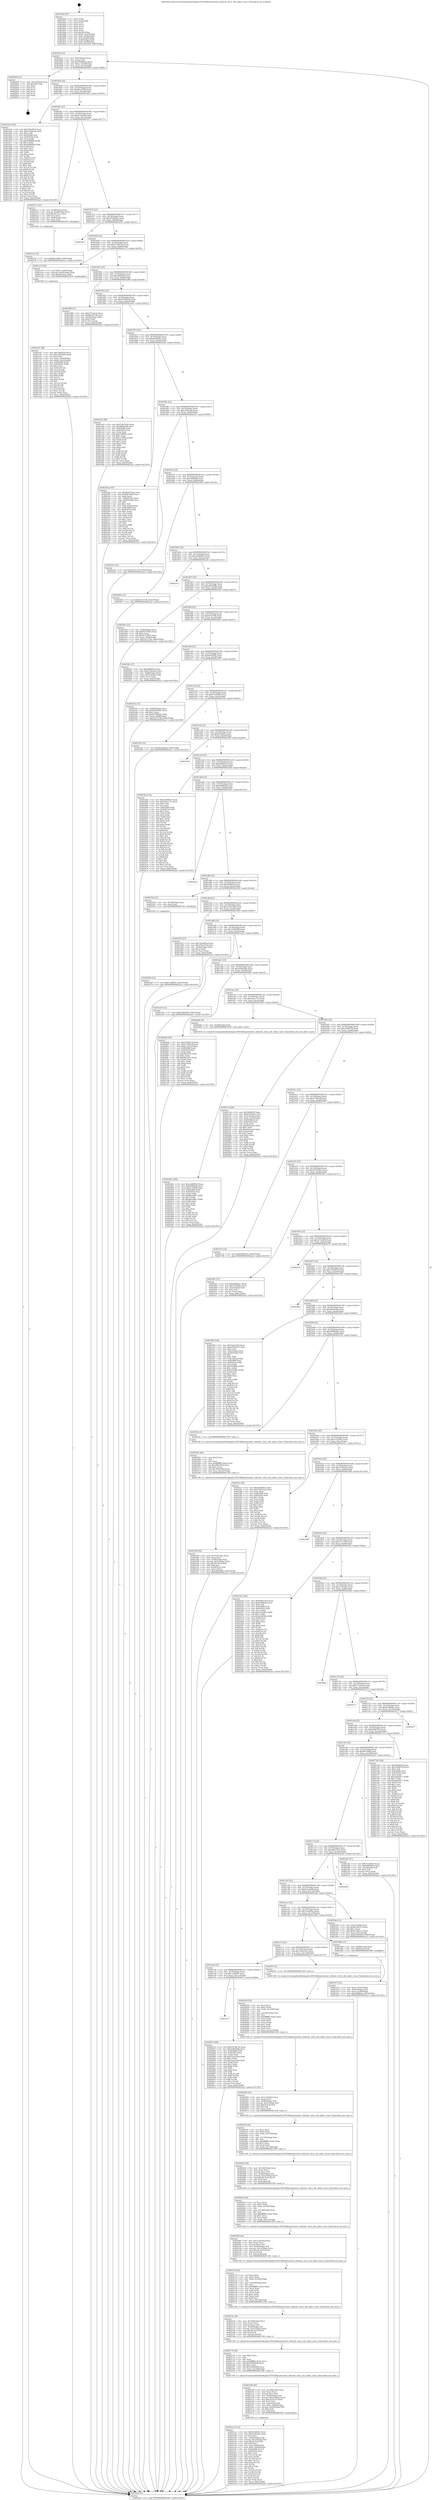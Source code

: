 digraph "0x4018a0" {
  label = "0x4018a0 (/mnt/c/Users/mathe/Desktop/tcc/POCII/binaries/extr_stbtools..stb.h_stb_uidict_reset_Final-ollvm.out::main(0))"
  labelloc = "t"
  node[shape=record]

  Entry [label="",width=0.3,height=0.3,shape=circle,fillcolor=black,style=filled]
  "0x4018cf" [label="{
     0x4018cf [23]\l
     | [instrs]\l
     &nbsp;&nbsp;0x4018cf \<+3\>: mov -0x6c(%rbp),%eax\l
     &nbsp;&nbsp;0x4018d2 \<+2\>: mov %eax,%ecx\l
     &nbsp;&nbsp;0x4018d4 \<+6\>: sub $0x85836be2,%ecx\l
     &nbsp;&nbsp;0x4018da \<+3\>: mov %eax,-0x70(%rbp)\l
     &nbsp;&nbsp;0x4018dd \<+3\>: mov %ecx,-0x74(%rbp)\l
     &nbsp;&nbsp;0x4018e0 \<+6\>: je 000000000040282b \<main+0xf8b\>\l
  }"]
  "0x40282b" [label="{
     0x40282b [21]\l
     | [instrs]\l
     &nbsp;&nbsp;0x40282b \<+3\>: mov -0x2c(%rbp),%eax\l
     &nbsp;&nbsp;0x40282e \<+7\>: add $0x148,%rsp\l
     &nbsp;&nbsp;0x402835 \<+1\>: pop %rbx\l
     &nbsp;&nbsp;0x402836 \<+2\>: pop %r12\l
     &nbsp;&nbsp;0x402838 \<+2\>: pop %r13\l
     &nbsp;&nbsp;0x40283a \<+2\>: pop %r14\l
     &nbsp;&nbsp;0x40283c \<+2\>: pop %r15\l
     &nbsp;&nbsp;0x40283e \<+1\>: pop %rbp\l
     &nbsp;&nbsp;0x40283f \<+1\>: ret\l
  }"]
  "0x4018e6" [label="{
     0x4018e6 [22]\l
     | [instrs]\l
     &nbsp;&nbsp;0x4018e6 \<+5\>: jmp 00000000004018eb \<main+0x4b\>\l
     &nbsp;&nbsp;0x4018eb \<+3\>: mov -0x70(%rbp),%eax\l
     &nbsp;&nbsp;0x4018ee \<+5\>: sub $0x88ac9738,%eax\l
     &nbsp;&nbsp;0x4018f3 \<+3\>: mov %eax,-0x78(%rbp)\l
     &nbsp;&nbsp;0x4018f6 \<+6\>: je 0000000000401da3 \<main+0x503\>\l
  }"]
  Exit [label="",width=0.3,height=0.3,shape=circle,fillcolor=black,style=filled,peripheries=2]
  "0x401da3" [label="{
     0x401da3 [144]\l
     | [instrs]\l
     &nbsp;&nbsp;0x401da3 \<+5\>: mov $0x7ddcf07d,%eax\l
     &nbsp;&nbsp;0x401da8 \<+5\>: mov $0x97ddd7a6,%ecx\l
     &nbsp;&nbsp;0x401dad \<+2\>: mov $0x1,%dl\l
     &nbsp;&nbsp;0x401daf \<+7\>: mov 0x405068,%esi\l
     &nbsp;&nbsp;0x401db6 \<+7\>: mov 0x405054,%edi\l
     &nbsp;&nbsp;0x401dbd \<+3\>: mov %esi,%r8d\l
     &nbsp;&nbsp;0x401dc0 \<+7\>: sub $0xd3f668bf,%r8d\l
     &nbsp;&nbsp;0x401dc7 \<+4\>: sub $0x1,%r8d\l
     &nbsp;&nbsp;0x401dcb \<+7\>: add $0xd3f668bf,%r8d\l
     &nbsp;&nbsp;0x401dd2 \<+4\>: imul %r8d,%esi\l
     &nbsp;&nbsp;0x401dd6 \<+3\>: and $0x1,%esi\l
     &nbsp;&nbsp;0x401dd9 \<+3\>: cmp $0x0,%esi\l
     &nbsp;&nbsp;0x401ddc \<+4\>: sete %r9b\l
     &nbsp;&nbsp;0x401de0 \<+3\>: cmp $0xa,%edi\l
     &nbsp;&nbsp;0x401de3 \<+4\>: setl %r10b\l
     &nbsp;&nbsp;0x401de7 \<+3\>: mov %r9b,%r11b\l
     &nbsp;&nbsp;0x401dea \<+4\>: xor $0xff,%r11b\l
     &nbsp;&nbsp;0x401dee \<+3\>: mov %r10b,%bl\l
     &nbsp;&nbsp;0x401df1 \<+3\>: xor $0xff,%bl\l
     &nbsp;&nbsp;0x401df4 \<+3\>: xor $0x1,%dl\l
     &nbsp;&nbsp;0x401df7 \<+3\>: mov %r11b,%r14b\l
     &nbsp;&nbsp;0x401dfa \<+4\>: and $0xff,%r14b\l
     &nbsp;&nbsp;0x401dfe \<+3\>: and %dl,%r9b\l
     &nbsp;&nbsp;0x401e01 \<+3\>: mov %bl,%r15b\l
     &nbsp;&nbsp;0x401e04 \<+4\>: and $0xff,%r15b\l
     &nbsp;&nbsp;0x401e08 \<+3\>: and %dl,%r10b\l
     &nbsp;&nbsp;0x401e0b \<+3\>: or %r9b,%r14b\l
     &nbsp;&nbsp;0x401e0e \<+3\>: or %r10b,%r15b\l
     &nbsp;&nbsp;0x401e11 \<+3\>: xor %r15b,%r14b\l
     &nbsp;&nbsp;0x401e14 \<+3\>: or %bl,%r11b\l
     &nbsp;&nbsp;0x401e17 \<+4\>: xor $0xff,%r11b\l
     &nbsp;&nbsp;0x401e1b \<+3\>: or $0x1,%dl\l
     &nbsp;&nbsp;0x401e1e \<+3\>: and %dl,%r11b\l
     &nbsp;&nbsp;0x401e21 \<+3\>: or %r11b,%r14b\l
     &nbsp;&nbsp;0x401e24 \<+4\>: test $0x1,%r14b\l
     &nbsp;&nbsp;0x401e28 \<+3\>: cmovne %ecx,%eax\l
     &nbsp;&nbsp;0x401e2b \<+3\>: mov %eax,-0x6c(%rbp)\l
     &nbsp;&nbsp;0x401e2e \<+5\>: jmp 0000000000402aa3 \<main+0x1203\>\l
  }"]
  "0x4018fc" [label="{
     0x4018fc [22]\l
     | [instrs]\l
     &nbsp;&nbsp;0x4018fc \<+5\>: jmp 0000000000401901 \<main+0x61\>\l
     &nbsp;&nbsp;0x401901 \<+3\>: mov -0x70(%rbp),%eax\l
     &nbsp;&nbsp;0x401904 \<+5\>: sub $0x91262e0a,%eax\l
     &nbsp;&nbsp;0x401909 \<+3\>: mov %eax,-0x7c(%rbp)\l
     &nbsp;&nbsp;0x40190c \<+6\>: je 0000000000402517 \<main+0xc77\>\l
  }"]
  "0x401cf7" [label="{
     0x401cf7\l
  }", style=dashed]
  "0x402517" [label="{
     0x402517 [27]\l
     | [instrs]\l
     &nbsp;&nbsp;0x402517 \<+4\>: mov -0x58(%rbp),%rax\l
     &nbsp;&nbsp;0x40251b \<+4\>: movslq -0x68(%rbp),%rcx\l
     &nbsp;&nbsp;0x40251f \<+4\>: imul $0x30,%rcx,%rcx\l
     &nbsp;&nbsp;0x402523 \<+3\>: add %rcx,%rax\l
     &nbsp;&nbsp;0x402526 \<+4\>: mov 0x28(%rax),%rax\l
     &nbsp;&nbsp;0x40252a \<+3\>: mov %rax,%rdi\l
     &nbsp;&nbsp;0x40252d \<+5\>: call 0000000000401030 \<free@plt\>\l
     | [calls]\l
     &nbsp;&nbsp;0x401030 \{1\} (unknown)\l
  }"]
  "0x401912" [label="{
     0x401912 [22]\l
     | [instrs]\l
     &nbsp;&nbsp;0x401912 \<+5\>: jmp 0000000000401917 \<main+0x77\>\l
     &nbsp;&nbsp;0x401917 \<+3\>: mov -0x70(%rbp),%eax\l
     &nbsp;&nbsp;0x40191a \<+5\>: sub $0x9254825a,%eax\l
     &nbsp;&nbsp;0x40191f \<+3\>: mov %eax,-0x80(%rbp)\l
     &nbsp;&nbsp;0x401922 \<+6\>: je 0000000000402581 \<main+0xce1\>\l
  }"]
  "0x40267a" [label="{
     0x40267a [88]\l
     | [instrs]\l
     &nbsp;&nbsp;0x40267a \<+5\>: mov $0x53258c34,%eax\l
     &nbsp;&nbsp;0x40267f \<+5\>: mov $0x2240a40b,%ecx\l
     &nbsp;&nbsp;0x402684 \<+7\>: mov 0x405068,%edx\l
     &nbsp;&nbsp;0x40268b \<+7\>: mov 0x405054,%esi\l
     &nbsp;&nbsp;0x402692 \<+2\>: mov %edx,%edi\l
     &nbsp;&nbsp;0x402694 \<+6\>: add $0x32aa1d2d,%edi\l
     &nbsp;&nbsp;0x40269a \<+3\>: sub $0x1,%edi\l
     &nbsp;&nbsp;0x40269d \<+6\>: sub $0x32aa1d2d,%edi\l
     &nbsp;&nbsp;0x4026a3 \<+3\>: imul %edi,%edx\l
     &nbsp;&nbsp;0x4026a6 \<+3\>: and $0x1,%edx\l
     &nbsp;&nbsp;0x4026a9 \<+3\>: cmp $0x0,%edx\l
     &nbsp;&nbsp;0x4026ac \<+4\>: sete %r8b\l
     &nbsp;&nbsp;0x4026b0 \<+3\>: cmp $0xa,%esi\l
     &nbsp;&nbsp;0x4026b3 \<+4\>: setl %r9b\l
     &nbsp;&nbsp;0x4026b7 \<+3\>: mov %r8b,%r10b\l
     &nbsp;&nbsp;0x4026ba \<+3\>: and %r9b,%r10b\l
     &nbsp;&nbsp;0x4026bd \<+3\>: xor %r9b,%r8b\l
     &nbsp;&nbsp;0x4026c0 \<+3\>: or %r8b,%r10b\l
     &nbsp;&nbsp;0x4026c3 \<+4\>: test $0x1,%r10b\l
     &nbsp;&nbsp;0x4026c7 \<+3\>: cmovne %ecx,%eax\l
     &nbsp;&nbsp;0x4026ca \<+3\>: mov %eax,-0x6c(%rbp)\l
     &nbsp;&nbsp;0x4026cd \<+5\>: jmp 0000000000402aa3 \<main+0x1203\>\l
  }"]
  "0x402581" [label="{
     0x402581\l
  }", style=dashed]
  "0x401928" [label="{
     0x401928 [25]\l
     | [instrs]\l
     &nbsp;&nbsp;0x401928 \<+5\>: jmp 000000000040192d \<main+0x8d\>\l
     &nbsp;&nbsp;0x40192d \<+3\>: mov -0x70(%rbp),%eax\l
     &nbsp;&nbsp;0x401930 \<+5\>: sub $0x97ddd7a6,%eax\l
     &nbsp;&nbsp;0x401935 \<+6\>: mov %eax,-0x84(%rbp)\l
     &nbsp;&nbsp;0x40193b \<+6\>: je 0000000000401e33 \<main+0x593\>\l
  }"]
  "0x402569" [label="{
     0x402569 [12]\l
     | [instrs]\l
     &nbsp;&nbsp;0x402569 \<+7\>: movl $0x7c48f5fc,-0x6c(%rbp)\l
     &nbsp;&nbsp;0x402570 \<+5\>: jmp 0000000000402aa3 \<main+0x1203\>\l
  }"]
  "0x401e33" [label="{
     0x401e33 [20]\l
     | [instrs]\l
     &nbsp;&nbsp;0x401e33 \<+7\>: movl $0x1,-0x50(%rbp)\l
     &nbsp;&nbsp;0x401e3a \<+4\>: movslq -0x50(%rbp),%rax\l
     &nbsp;&nbsp;0x401e3e \<+4\>: imul $0x30,%rax,%rdi\l
     &nbsp;&nbsp;0x401e42 \<+5\>: call 0000000000401050 \<malloc@plt\>\l
     | [calls]\l
     &nbsp;&nbsp;0x401050 \{1\} (unknown)\l
  }"]
  "0x401941" [label="{
     0x401941 [25]\l
     | [instrs]\l
     &nbsp;&nbsp;0x401941 \<+5\>: jmp 0000000000401946 \<main+0xa6\>\l
     &nbsp;&nbsp;0x401946 \<+3\>: mov -0x70(%rbp),%eax\l
     &nbsp;&nbsp;0x401949 \<+5\>: sub $0xcf4f662a,%eax\l
     &nbsp;&nbsp;0x40194e \<+6\>: mov %eax,-0x88(%rbp)\l
     &nbsp;&nbsp;0x401954 \<+6\>: je 0000000000401d88 \<main+0x4e8\>\l
  }"]
  "0x402532" [label="{
     0x402532 [12]\l
     | [instrs]\l
     &nbsp;&nbsp;0x402532 \<+7\>: movl $0xf4ceb960,-0x6c(%rbp)\l
     &nbsp;&nbsp;0x402539 \<+5\>: jmp 0000000000402aa3 \<main+0x1203\>\l
  }"]
  "0x401d88" [label="{
     0x401d88 [27]\l
     | [instrs]\l
     &nbsp;&nbsp;0x401d88 \<+5\>: mov $0x577ad1a4,%eax\l
     &nbsp;&nbsp;0x401d8d \<+5\>: mov $0x88ac9738,%ecx\l
     &nbsp;&nbsp;0x401d92 \<+3\>: mov -0x34(%rbp),%edx\l
     &nbsp;&nbsp;0x401d95 \<+3\>: cmp $0x0,%edx\l
     &nbsp;&nbsp;0x401d98 \<+3\>: cmove %ecx,%eax\l
     &nbsp;&nbsp;0x401d9b \<+3\>: mov %eax,-0x6c(%rbp)\l
     &nbsp;&nbsp;0x401d9e \<+5\>: jmp 0000000000402aa3 \<main+0x1203\>\l
  }"]
  "0x40195a" [label="{
     0x40195a [25]\l
     | [instrs]\l
     &nbsp;&nbsp;0x40195a \<+5\>: jmp 000000000040195f \<main+0xbf\>\l
     &nbsp;&nbsp;0x40195f \<+3\>: mov -0x70(%rbp),%eax\l
     &nbsp;&nbsp;0x401962 \<+5\>: sub $0xd7b95d59,%eax\l
     &nbsp;&nbsp;0x401967 \<+6\>: mov %eax,-0x8c(%rbp)\l
     &nbsp;&nbsp;0x40196d \<+6\>: je 0000000000401eb5 \<main+0x615\>\l
  }"]
  "0x40248c" [label="{
     0x40248c [100]\l
     | [instrs]\l
     &nbsp;&nbsp;0x40248c \<+5\>: mov $0xea060623,%eax\l
     &nbsp;&nbsp;0x402491 \<+5\>: mov $0xe4f0fb09,%ecx\l
     &nbsp;&nbsp;0x402496 \<+7\>: movl $0x0,-0x68(%rbp)\l
     &nbsp;&nbsp;0x40249d \<+7\>: mov 0x405068,%edx\l
     &nbsp;&nbsp;0x4024a4 \<+7\>: mov 0x405054,%esi\l
     &nbsp;&nbsp;0x4024ab \<+3\>: mov %edx,%r8d\l
     &nbsp;&nbsp;0x4024ae \<+7\>: add $0x89ee0f67,%r8d\l
     &nbsp;&nbsp;0x4024b5 \<+4\>: sub $0x1,%r8d\l
     &nbsp;&nbsp;0x4024b9 \<+7\>: sub $0x89ee0f67,%r8d\l
     &nbsp;&nbsp;0x4024c0 \<+4\>: imul %r8d,%edx\l
     &nbsp;&nbsp;0x4024c4 \<+3\>: and $0x1,%edx\l
     &nbsp;&nbsp;0x4024c7 \<+3\>: cmp $0x0,%edx\l
     &nbsp;&nbsp;0x4024ca \<+4\>: sete %r9b\l
     &nbsp;&nbsp;0x4024ce \<+3\>: cmp $0xa,%esi\l
     &nbsp;&nbsp;0x4024d1 \<+4\>: setl %r10b\l
     &nbsp;&nbsp;0x4024d5 \<+3\>: mov %r9b,%r11b\l
     &nbsp;&nbsp;0x4024d8 \<+3\>: and %r10b,%r11b\l
     &nbsp;&nbsp;0x4024db \<+3\>: xor %r10b,%r9b\l
     &nbsp;&nbsp;0x4024de \<+3\>: or %r9b,%r11b\l
     &nbsp;&nbsp;0x4024e1 \<+4\>: test $0x1,%r11b\l
     &nbsp;&nbsp;0x4024e5 \<+3\>: cmovne %ecx,%eax\l
     &nbsp;&nbsp;0x4024e8 \<+3\>: mov %eax,-0x6c(%rbp)\l
     &nbsp;&nbsp;0x4024eb \<+5\>: jmp 0000000000402aa3 \<main+0x1203\>\l
  }"]
  "0x401eb5" [label="{
     0x401eb5 [88]\l
     | [instrs]\l
     &nbsp;&nbsp;0x401eb5 \<+5\>: mov $0x7e4a7e94,%eax\l
     &nbsp;&nbsp;0x401eba \<+5\>: mov $0x48620efb,%ecx\l
     &nbsp;&nbsp;0x401ebf \<+7\>: mov 0x405068,%edx\l
     &nbsp;&nbsp;0x401ec6 \<+7\>: mov 0x405054,%esi\l
     &nbsp;&nbsp;0x401ecd \<+2\>: mov %edx,%edi\l
     &nbsp;&nbsp;0x401ecf \<+6\>: add $0xe13f06ea,%edi\l
     &nbsp;&nbsp;0x401ed5 \<+3\>: sub $0x1,%edi\l
     &nbsp;&nbsp;0x401ed8 \<+6\>: sub $0xe13f06ea,%edi\l
     &nbsp;&nbsp;0x401ede \<+3\>: imul %edi,%edx\l
     &nbsp;&nbsp;0x401ee1 \<+3\>: and $0x1,%edx\l
     &nbsp;&nbsp;0x401ee4 \<+3\>: cmp $0x0,%edx\l
     &nbsp;&nbsp;0x401ee7 \<+4\>: sete %r8b\l
     &nbsp;&nbsp;0x401eeb \<+3\>: cmp $0xa,%esi\l
     &nbsp;&nbsp;0x401eee \<+4\>: setl %r9b\l
     &nbsp;&nbsp;0x401ef2 \<+3\>: mov %r8b,%r10b\l
     &nbsp;&nbsp;0x401ef5 \<+3\>: and %r9b,%r10b\l
     &nbsp;&nbsp;0x401ef8 \<+3\>: xor %r9b,%r8b\l
     &nbsp;&nbsp;0x401efb \<+3\>: or %r8b,%r10b\l
     &nbsp;&nbsp;0x401efe \<+4\>: test $0x1,%r10b\l
     &nbsp;&nbsp;0x401f02 \<+3\>: cmovne %ecx,%eax\l
     &nbsp;&nbsp;0x401f05 \<+3\>: mov %eax,-0x6c(%rbp)\l
     &nbsp;&nbsp;0x401f08 \<+5\>: jmp 0000000000402aa3 \<main+0x1203\>\l
  }"]
  "0x401973" [label="{
     0x401973 [25]\l
     | [instrs]\l
     &nbsp;&nbsp;0x401973 \<+5\>: jmp 0000000000401978 \<main+0xd8\>\l
     &nbsp;&nbsp;0x401978 \<+3\>: mov -0x70(%rbp),%eax\l
     &nbsp;&nbsp;0x40197b \<+5\>: sub $0xdc9f905e,%eax\l
     &nbsp;&nbsp;0x401980 \<+6\>: mov %eax,-0x90(%rbp)\l
     &nbsp;&nbsp;0x401986 \<+6\>: je 00000000004022da \<main+0xa3a\>\l
  }"]
  "0x402389" [label="{
     0x402389 [42]\l
     | [instrs]\l
     &nbsp;&nbsp;0x402389 \<+6\>: mov -0x14c(%rbp),%ecx\l
     &nbsp;&nbsp;0x40238f \<+3\>: imul %eax,%ecx\l
     &nbsp;&nbsp;0x402392 \<+4\>: mov -0x58(%rbp),%rsi\l
     &nbsp;&nbsp;0x402396 \<+4\>: movslq -0x5c(%rbp),%rdi\l
     &nbsp;&nbsp;0x40239a \<+4\>: imul $0x30,%rdi,%rdi\l
     &nbsp;&nbsp;0x40239e \<+3\>: add %rdi,%rsi\l
     &nbsp;&nbsp;0x4023a1 \<+4\>: mov 0x28(%rsi),%rsi\l
     &nbsp;&nbsp;0x4023a5 \<+2\>: mov %ecx,(%rsi)\l
     &nbsp;&nbsp;0x4023a7 \<+7\>: movl $0xeb81b88e,-0x6c(%rbp)\l
     &nbsp;&nbsp;0x4023ae \<+5\>: jmp 0000000000402aa3 \<main+0x1203\>\l
  }"]
  "0x4022da" [label="{
     0x4022da [103]\l
     | [instrs]\l
     &nbsp;&nbsp;0x4022da \<+5\>: mov $0x6b8374cb,%eax\l
     &nbsp;&nbsp;0x4022df \<+5\>: mov $0x66e784ff,%ecx\l
     &nbsp;&nbsp;0x4022e4 \<+2\>: xor %edx,%edx\l
     &nbsp;&nbsp;0x4022e6 \<+3\>: mov -0x64(%rbp),%esi\l
     &nbsp;&nbsp;0x4022e9 \<+3\>: cmp -0x60(%rbp),%esi\l
     &nbsp;&nbsp;0x4022ec \<+4\>: setl %dil\l
     &nbsp;&nbsp;0x4022f0 \<+4\>: and $0x1,%dil\l
     &nbsp;&nbsp;0x4022f4 \<+4\>: mov %dil,-0x2d(%rbp)\l
     &nbsp;&nbsp;0x4022f8 \<+7\>: mov 0x405068,%esi\l
     &nbsp;&nbsp;0x4022ff \<+8\>: mov 0x405054,%r8d\l
     &nbsp;&nbsp;0x402307 \<+3\>: sub $0x1,%edx\l
     &nbsp;&nbsp;0x40230a \<+3\>: mov %esi,%r9d\l
     &nbsp;&nbsp;0x40230d \<+3\>: add %edx,%r9d\l
     &nbsp;&nbsp;0x402310 \<+4\>: imul %r9d,%esi\l
     &nbsp;&nbsp;0x402314 \<+3\>: and $0x1,%esi\l
     &nbsp;&nbsp;0x402317 \<+3\>: cmp $0x0,%esi\l
     &nbsp;&nbsp;0x40231a \<+4\>: sete %dil\l
     &nbsp;&nbsp;0x40231e \<+4\>: cmp $0xa,%r8d\l
     &nbsp;&nbsp;0x402322 \<+4\>: setl %r10b\l
     &nbsp;&nbsp;0x402326 \<+3\>: mov %dil,%r11b\l
     &nbsp;&nbsp;0x402329 \<+3\>: and %r10b,%r11b\l
     &nbsp;&nbsp;0x40232c \<+3\>: xor %r10b,%dil\l
     &nbsp;&nbsp;0x40232f \<+3\>: or %dil,%r11b\l
     &nbsp;&nbsp;0x402332 \<+4\>: test $0x1,%r11b\l
     &nbsp;&nbsp;0x402336 \<+3\>: cmovne %ecx,%eax\l
     &nbsp;&nbsp;0x402339 \<+3\>: mov %eax,-0x6c(%rbp)\l
     &nbsp;&nbsp;0x40233c \<+5\>: jmp 0000000000402aa3 \<main+0x1203\>\l
  }"]
  "0x40198c" [label="{
     0x40198c [25]\l
     | [instrs]\l
     &nbsp;&nbsp;0x40198c \<+5\>: jmp 0000000000401991 \<main+0xf1\>\l
     &nbsp;&nbsp;0x401991 \<+3\>: mov -0x70(%rbp),%eax\l
     &nbsp;&nbsp;0x401994 \<+5\>: sub $0xe1f45ea6,%eax\l
     &nbsp;&nbsp;0x401999 \<+6\>: mov %eax,-0x94(%rbp)\l
     &nbsp;&nbsp;0x40199f \<+6\>: je 000000000040223e \<main+0x99e\>\l
  }"]
  "0x402361" [label="{
     0x402361 [40]\l
     | [instrs]\l
     &nbsp;&nbsp;0x402361 \<+5\>: mov $0x2,%ecx\l
     &nbsp;&nbsp;0x402366 \<+1\>: cltd\l
     &nbsp;&nbsp;0x402367 \<+2\>: idiv %ecx\l
     &nbsp;&nbsp;0x402369 \<+6\>: imul $0xfffffffe,%edx,%ecx\l
     &nbsp;&nbsp;0x40236f \<+6\>: sub $0x39dc95b4,%ecx\l
     &nbsp;&nbsp;0x402375 \<+3\>: add $0x1,%ecx\l
     &nbsp;&nbsp;0x402378 \<+6\>: add $0x39dc95b4,%ecx\l
     &nbsp;&nbsp;0x40237e \<+6\>: mov %ecx,-0x14c(%rbp)\l
     &nbsp;&nbsp;0x402384 \<+5\>: call 0000000000401160 \<next_i\>\l
     | [calls]\l
     &nbsp;&nbsp;0x401160 \{1\} (/mnt/c/Users/mathe/Desktop/tcc/POCII/binaries/extr_stbtools..stb.h_stb_uidict_reset_Final-ollvm.out::next_i)\l
  }"]
  "0x40223e" [label="{
     0x40223e [12]\l
     | [instrs]\l
     &nbsp;&nbsp;0x40223e \<+7\>: movl $0x55ccc740,-0x6c(%rbp)\l
     &nbsp;&nbsp;0x402245 \<+5\>: jmp 0000000000402aa3 \<main+0x1203\>\l
  }"]
  "0x4019a5" [label="{
     0x4019a5 [25]\l
     | [instrs]\l
     &nbsp;&nbsp;0x4019a5 \<+5\>: jmp 00000000004019aa \<main+0x10a\>\l
     &nbsp;&nbsp;0x4019aa \<+3\>: mov -0x70(%rbp),%eax\l
     &nbsp;&nbsp;0x4019ad \<+5\>: sub $0xe4f0fb09,%eax\l
     &nbsp;&nbsp;0x4019b2 \<+6\>: mov %eax,-0x98(%rbp)\l
     &nbsp;&nbsp;0x4019b8 \<+6\>: je 00000000004024f0 \<main+0xc50\>\l
  }"]
  "0x4021ce" [label="{
     0x4021ce [112]\l
     | [instrs]\l
     &nbsp;&nbsp;0x4021ce \<+5\>: mov $0x6236fdd1,%ecx\l
     &nbsp;&nbsp;0x4021d3 \<+5\>: mov $0xe1f45ea6,%edx\l
     &nbsp;&nbsp;0x4021d8 \<+2\>: xor %esi,%esi\l
     &nbsp;&nbsp;0x4021da \<+4\>: mov -0x58(%rbp),%rdi\l
     &nbsp;&nbsp;0x4021de \<+4\>: movslq -0x5c(%rbp),%r8\l
     &nbsp;&nbsp;0x4021e2 \<+4\>: imul $0x30,%r8,%r8\l
     &nbsp;&nbsp;0x4021e6 \<+3\>: add %r8,%rdi\l
     &nbsp;&nbsp;0x4021e9 \<+4\>: mov %rax,0x28(%rdi)\l
     &nbsp;&nbsp;0x4021ed \<+7\>: movl $0x0,-0x64(%rbp)\l
     &nbsp;&nbsp;0x4021f4 \<+8\>: mov 0x405068,%r11d\l
     &nbsp;&nbsp;0x4021fc \<+7\>: mov 0x405054,%ebx\l
     &nbsp;&nbsp;0x402203 \<+3\>: sub $0x1,%esi\l
     &nbsp;&nbsp;0x402206 \<+3\>: mov %r11d,%r14d\l
     &nbsp;&nbsp;0x402209 \<+3\>: add %esi,%r14d\l
     &nbsp;&nbsp;0x40220c \<+4\>: imul %r14d,%r11d\l
     &nbsp;&nbsp;0x402210 \<+4\>: and $0x1,%r11d\l
     &nbsp;&nbsp;0x402214 \<+4\>: cmp $0x0,%r11d\l
     &nbsp;&nbsp;0x402218 \<+4\>: sete %r15b\l
     &nbsp;&nbsp;0x40221c \<+3\>: cmp $0xa,%ebx\l
     &nbsp;&nbsp;0x40221f \<+4\>: setl %r12b\l
     &nbsp;&nbsp;0x402223 \<+3\>: mov %r15b,%r13b\l
     &nbsp;&nbsp;0x402226 \<+3\>: and %r12b,%r13b\l
     &nbsp;&nbsp;0x402229 \<+3\>: xor %r12b,%r15b\l
     &nbsp;&nbsp;0x40222c \<+3\>: or %r15b,%r13b\l
     &nbsp;&nbsp;0x40222f \<+4\>: test $0x1,%r13b\l
     &nbsp;&nbsp;0x402233 \<+3\>: cmovne %edx,%ecx\l
     &nbsp;&nbsp;0x402236 \<+3\>: mov %ecx,-0x6c(%rbp)\l
     &nbsp;&nbsp;0x402239 \<+5\>: jmp 0000000000402aa3 \<main+0x1203\>\l
  }"]
  "0x4024f0" [label="{
     0x4024f0 [12]\l
     | [instrs]\l
     &nbsp;&nbsp;0x4024f0 \<+7\>: movl $0xef1e57d8,-0x6c(%rbp)\l
     &nbsp;&nbsp;0x4024f7 \<+5\>: jmp 0000000000402aa3 \<main+0x1203\>\l
  }"]
  "0x4019be" [label="{
     0x4019be [25]\l
     | [instrs]\l
     &nbsp;&nbsp;0x4019be \<+5\>: jmp 00000000004019c3 \<main+0x123\>\l
     &nbsp;&nbsp;0x4019c3 \<+3\>: mov -0x70(%rbp),%eax\l
     &nbsp;&nbsp;0x4019c6 \<+5\>: sub $0xea060623,%eax\l
     &nbsp;&nbsp;0x4019cb \<+6\>: mov %eax,-0x9c(%rbp)\l
     &nbsp;&nbsp;0x4019d1 \<+6\>: je 0000000000402a5c \<main+0x11bc\>\l
  }"]
  "0x402198" [label="{
     0x402198 [54]\l
     | [instrs]\l
     &nbsp;&nbsp;0x402198 \<+6\>: mov -0x148(%rbp),%ecx\l
     &nbsp;&nbsp;0x40219e \<+3\>: imul %eax,%ecx\l
     &nbsp;&nbsp;0x4021a1 \<+3\>: movslq %ecx,%r8\l
     &nbsp;&nbsp;0x4021a4 \<+4\>: mov -0x58(%rbp),%r9\l
     &nbsp;&nbsp;0x4021a8 \<+4\>: movslq -0x5c(%rbp),%r10\l
     &nbsp;&nbsp;0x4021ac \<+4\>: imul $0x30,%r10,%r10\l
     &nbsp;&nbsp;0x4021b0 \<+3\>: add %r10,%r9\l
     &nbsp;&nbsp;0x4021b3 \<+4\>: mov %r8,0x20(%r9)\l
     &nbsp;&nbsp;0x4021b7 \<+7\>: movl $0x1,-0x60(%rbp)\l
     &nbsp;&nbsp;0x4021be \<+4\>: movslq -0x60(%rbp),%r8\l
     &nbsp;&nbsp;0x4021c2 \<+4\>: shl $0x2,%r8\l
     &nbsp;&nbsp;0x4021c6 \<+3\>: mov %r8,%rdi\l
     &nbsp;&nbsp;0x4021c9 \<+5\>: call 0000000000401050 \<malloc@plt\>\l
     | [calls]\l
     &nbsp;&nbsp;0x401050 \{1\} (unknown)\l
  }"]
  "0x402a5c" [label="{
     0x402a5c\l
  }", style=dashed]
  "0x4019d7" [label="{
     0x4019d7 [25]\l
     | [instrs]\l
     &nbsp;&nbsp;0x4019d7 \<+5\>: jmp 00000000004019dc \<main+0x13c\>\l
     &nbsp;&nbsp;0x4019dc \<+3\>: mov -0x70(%rbp),%eax\l
     &nbsp;&nbsp;0x4019df \<+5\>: sub $0xeb81b88e,%eax\l
     &nbsp;&nbsp;0x4019e4 \<+6\>: mov %eax,-0xa0(%rbp)\l
     &nbsp;&nbsp;0x4019ea \<+6\>: je 00000000004023b3 \<main+0xb13\>\l
  }"]
  "0x402170" [label="{
     0x402170 [40]\l
     | [instrs]\l
     &nbsp;&nbsp;0x402170 \<+5\>: mov $0x2,%ecx\l
     &nbsp;&nbsp;0x402175 \<+1\>: cltd\l
     &nbsp;&nbsp;0x402176 \<+2\>: idiv %ecx\l
     &nbsp;&nbsp;0x402178 \<+6\>: imul $0xfffffffe,%edx,%ecx\l
     &nbsp;&nbsp;0x40217e \<+6\>: add $0x50048286,%ecx\l
     &nbsp;&nbsp;0x402184 \<+3\>: add $0x1,%ecx\l
     &nbsp;&nbsp;0x402187 \<+6\>: sub $0x50048286,%ecx\l
     &nbsp;&nbsp;0x40218d \<+6\>: mov %ecx,-0x148(%rbp)\l
     &nbsp;&nbsp;0x402193 \<+5\>: call 0000000000401160 \<next_i\>\l
     | [calls]\l
     &nbsp;&nbsp;0x401160 \{1\} (/mnt/c/Users/mathe/Desktop/tcc/POCII/binaries/extr_stbtools..stb.h_stb_uidict_reset_Final-ollvm.out::next_i)\l
  }"]
  "0x4023b3" [label="{
     0x4023b3 [31]\l
     | [instrs]\l
     &nbsp;&nbsp;0x4023b3 \<+3\>: mov -0x64(%rbp),%eax\l
     &nbsp;&nbsp;0x4023b6 \<+5\>: add $0x9551f923,%eax\l
     &nbsp;&nbsp;0x4023bb \<+3\>: add $0x1,%eax\l
     &nbsp;&nbsp;0x4023be \<+5\>: sub $0x9551f923,%eax\l
     &nbsp;&nbsp;0x4023c3 \<+3\>: mov %eax,-0x64(%rbp)\l
     &nbsp;&nbsp;0x4023c6 \<+7\>: movl $0x55ccc740,-0x6c(%rbp)\l
     &nbsp;&nbsp;0x4023cd \<+5\>: jmp 0000000000402aa3 \<main+0x1203\>\l
  }"]
  "0x4019f0" [label="{
     0x4019f0 [25]\l
     | [instrs]\l
     &nbsp;&nbsp;0x4019f0 \<+5\>: jmp 00000000004019f5 \<main+0x155\>\l
     &nbsp;&nbsp;0x4019f5 \<+3\>: mov -0x70(%rbp),%eax\l
     &nbsp;&nbsp;0x4019f8 \<+5\>: sub $0xef1e57d8,%eax\l
     &nbsp;&nbsp;0x4019fd \<+6\>: mov %eax,-0xa4(%rbp)\l
     &nbsp;&nbsp;0x401a03 \<+6\>: je 00000000004024fc \<main+0xc5c\>\l
  }"]
  "0x40214c" [label="{
     0x40214c [36]\l
     | [instrs]\l
     &nbsp;&nbsp;0x40214c \<+6\>: mov -0x144(%rbp),%ecx\l
     &nbsp;&nbsp;0x402152 \<+3\>: imul %eax,%ecx\l
     &nbsp;&nbsp;0x402155 \<+3\>: movslq %ecx,%r8\l
     &nbsp;&nbsp;0x402158 \<+4\>: mov -0x58(%rbp),%r9\l
     &nbsp;&nbsp;0x40215c \<+4\>: movslq -0x5c(%rbp),%r10\l
     &nbsp;&nbsp;0x402160 \<+4\>: imul $0x30,%r10,%r10\l
     &nbsp;&nbsp;0x402164 \<+3\>: add %r10,%r9\l
     &nbsp;&nbsp;0x402167 \<+4\>: mov %r8,0x18(%r9)\l
     &nbsp;&nbsp;0x40216b \<+5\>: call 0000000000401160 \<next_i\>\l
     | [calls]\l
     &nbsp;&nbsp;0x401160 \{1\} (/mnt/c/Users/mathe/Desktop/tcc/POCII/binaries/extr_stbtools..stb.h_stb_uidict_reset_Final-ollvm.out::next_i)\l
  }"]
  "0x4024fc" [label="{
     0x4024fc [27]\l
     | [instrs]\l
     &nbsp;&nbsp;0x4024fc \<+5\>: mov $0xd08bb54,%eax\l
     &nbsp;&nbsp;0x402501 \<+5\>: mov $0x91262e0a,%ecx\l
     &nbsp;&nbsp;0x402506 \<+3\>: mov -0x68(%rbp),%edx\l
     &nbsp;&nbsp;0x402509 \<+3\>: cmp -0x50(%rbp),%edx\l
     &nbsp;&nbsp;0x40250c \<+3\>: cmovl %ecx,%eax\l
     &nbsp;&nbsp;0x40250f \<+3\>: mov %eax,-0x6c(%rbp)\l
     &nbsp;&nbsp;0x402512 \<+5\>: jmp 0000000000402aa3 \<main+0x1203\>\l
  }"]
  "0x401a09" [label="{
     0x401a09 [25]\l
     | [instrs]\l
     &nbsp;&nbsp;0x401a09 \<+5\>: jmp 0000000000401a0e \<main+0x16e\>\l
     &nbsp;&nbsp;0x401a0e \<+3\>: mov -0x70(%rbp),%eax\l
     &nbsp;&nbsp;0x401a11 \<+5\>: sub $0xf4ceb960,%eax\l
     &nbsp;&nbsp;0x401a16 \<+6\>: mov %eax,-0xa8(%rbp)\l
     &nbsp;&nbsp;0x401a1c \<+6\>: je 000000000040253e \<main+0xc9e\>\l
  }"]
  "0x402118" [label="{
     0x402118 [52]\l
     | [instrs]\l
     &nbsp;&nbsp;0x402118 \<+2\>: xor %ecx,%ecx\l
     &nbsp;&nbsp;0x40211a \<+5\>: mov $0x2,%edx\l
     &nbsp;&nbsp;0x40211f \<+6\>: mov %edx,-0x140(%rbp)\l
     &nbsp;&nbsp;0x402125 \<+1\>: cltd\l
     &nbsp;&nbsp;0x402126 \<+6\>: mov -0x140(%rbp),%esi\l
     &nbsp;&nbsp;0x40212c \<+2\>: idiv %esi\l
     &nbsp;&nbsp;0x40212e \<+6\>: imul $0xfffffffe,%edx,%edx\l
     &nbsp;&nbsp;0x402134 \<+2\>: mov %ecx,%edi\l
     &nbsp;&nbsp;0x402136 \<+2\>: sub %edx,%edi\l
     &nbsp;&nbsp;0x402138 \<+2\>: mov %ecx,%edx\l
     &nbsp;&nbsp;0x40213a \<+3\>: sub $0x1,%edx\l
     &nbsp;&nbsp;0x40213d \<+2\>: add %edx,%edi\l
     &nbsp;&nbsp;0x40213f \<+2\>: sub %edi,%ecx\l
     &nbsp;&nbsp;0x402141 \<+6\>: mov %ecx,-0x144(%rbp)\l
     &nbsp;&nbsp;0x402147 \<+5\>: call 0000000000401160 \<next_i\>\l
     | [calls]\l
     &nbsp;&nbsp;0x401160 \{1\} (/mnt/c/Users/mathe/Desktop/tcc/POCII/binaries/extr_stbtools..stb.h_stb_uidict_reset_Final-ollvm.out::next_i)\l
  }"]
  "0x40253e" [label="{
     0x40253e [31]\l
     | [instrs]\l
     &nbsp;&nbsp;0x40253e \<+3\>: mov -0x68(%rbp),%eax\l
     &nbsp;&nbsp;0x402541 \<+5\>: add $0x835660d1,%eax\l
     &nbsp;&nbsp;0x402546 \<+3\>: add $0x1,%eax\l
     &nbsp;&nbsp;0x402549 \<+5\>: sub $0x835660d1,%eax\l
     &nbsp;&nbsp;0x40254e \<+3\>: mov %eax,-0x68(%rbp)\l
     &nbsp;&nbsp;0x402551 \<+7\>: movl $0xef1e57d8,-0x6c(%rbp)\l
     &nbsp;&nbsp;0x402558 \<+5\>: jmp 0000000000402aa3 \<main+0x1203\>\l
  }"]
  "0x401a22" [label="{
     0x401a22 [25]\l
     | [instrs]\l
     &nbsp;&nbsp;0x401a22 \<+5\>: jmp 0000000000401a27 \<main+0x187\>\l
     &nbsp;&nbsp;0x401a27 \<+3\>: mov -0x70(%rbp),%eax\l
     &nbsp;&nbsp;0x401a2a \<+5\>: sub $0xf7a546d5,%eax\l
     &nbsp;&nbsp;0x401a2f \<+6\>: mov %eax,-0xac(%rbp)\l
     &nbsp;&nbsp;0x401a35 \<+6\>: je 00000000004023d2 \<main+0xb32\>\l
  }"]
  "0x4020f4" [label="{
     0x4020f4 [36]\l
     | [instrs]\l
     &nbsp;&nbsp;0x4020f4 \<+6\>: mov -0x13c(%rbp),%ecx\l
     &nbsp;&nbsp;0x4020fa \<+3\>: imul %eax,%ecx\l
     &nbsp;&nbsp;0x4020fd \<+3\>: movslq %ecx,%r8\l
     &nbsp;&nbsp;0x402100 \<+4\>: mov -0x58(%rbp),%r9\l
     &nbsp;&nbsp;0x402104 \<+4\>: movslq -0x5c(%rbp),%r10\l
     &nbsp;&nbsp;0x402108 \<+4\>: imul $0x30,%r10,%r10\l
     &nbsp;&nbsp;0x40210c \<+3\>: add %r10,%r9\l
     &nbsp;&nbsp;0x40210f \<+4\>: mov %r8,0x10(%r9)\l
     &nbsp;&nbsp;0x402113 \<+5\>: call 0000000000401160 \<next_i\>\l
     | [calls]\l
     &nbsp;&nbsp;0x401160 \{1\} (/mnt/c/Users/mathe/Desktop/tcc/POCII/binaries/extr_stbtools..stb.h_stb_uidict_reset_Final-ollvm.out::next_i)\l
  }"]
  "0x4023d2" [label="{
     0x4023d2 [12]\l
     | [instrs]\l
     &nbsp;&nbsp;0x4023d2 \<+7\>: movl $0x6cbcde96,-0x6c(%rbp)\l
     &nbsp;&nbsp;0x4023d9 \<+5\>: jmp 0000000000402aa3 \<main+0x1203\>\l
  }"]
  "0x401a3b" [label="{
     0x401a3b [25]\l
     | [instrs]\l
     &nbsp;&nbsp;0x401a3b \<+5\>: jmp 0000000000401a40 \<main+0x1a0\>\l
     &nbsp;&nbsp;0x401a40 \<+3\>: mov -0x70(%rbp),%eax\l
     &nbsp;&nbsp;0x401a43 \<+5\>: sub $0xfe4c9bcb,%eax\l
     &nbsp;&nbsp;0x401a48 \<+6\>: mov %eax,-0xb0(%rbp)\l
     &nbsp;&nbsp;0x401a4e \<+6\>: je 00000000004025d9 \<main+0xd39\>\l
  }"]
  "0x4020c8" [label="{
     0x4020c8 [44]\l
     | [instrs]\l
     &nbsp;&nbsp;0x4020c8 \<+2\>: xor %ecx,%ecx\l
     &nbsp;&nbsp;0x4020ca \<+5\>: mov $0x2,%edx\l
     &nbsp;&nbsp;0x4020cf \<+6\>: mov %edx,-0x138(%rbp)\l
     &nbsp;&nbsp;0x4020d5 \<+1\>: cltd\l
     &nbsp;&nbsp;0x4020d6 \<+6\>: mov -0x138(%rbp),%esi\l
     &nbsp;&nbsp;0x4020dc \<+2\>: idiv %esi\l
     &nbsp;&nbsp;0x4020de \<+6\>: imul $0xfffffffe,%edx,%edx\l
     &nbsp;&nbsp;0x4020e4 \<+3\>: sub $0x1,%ecx\l
     &nbsp;&nbsp;0x4020e7 \<+2\>: sub %ecx,%edx\l
     &nbsp;&nbsp;0x4020e9 \<+6\>: mov %edx,-0x13c(%rbp)\l
     &nbsp;&nbsp;0x4020ef \<+5\>: call 0000000000401160 \<next_i\>\l
     | [calls]\l
     &nbsp;&nbsp;0x401160 \{1\} (/mnt/c/Users/mathe/Desktop/tcc/POCII/binaries/extr_stbtools..stb.h_stb_uidict_reset_Final-ollvm.out::next_i)\l
  }"]
  "0x4025d9" [label="{
     0x4025d9\l
  }", style=dashed]
  "0x401a54" [label="{
     0x401a54 [25]\l
     | [instrs]\l
     &nbsp;&nbsp;0x401a54 \<+5\>: jmp 0000000000401a59 \<main+0x1b9\>\l
     &nbsp;&nbsp;0x401a59 \<+3\>: mov -0x70(%rbp),%eax\l
     &nbsp;&nbsp;0x401a5c \<+5\>: sub $0xfe9b63a7,%eax\l
     &nbsp;&nbsp;0x401a61 \<+6\>: mov %eax,-0xb4(%rbp)\l
     &nbsp;&nbsp;0x401a67 \<+6\>: je 00000000004023fd \<main+0xb5d\>\l
  }"]
  "0x4020a4" [label="{
     0x4020a4 [36]\l
     | [instrs]\l
     &nbsp;&nbsp;0x4020a4 \<+6\>: mov -0x134(%rbp),%ecx\l
     &nbsp;&nbsp;0x4020aa \<+3\>: imul %eax,%ecx\l
     &nbsp;&nbsp;0x4020ad \<+3\>: movslq %ecx,%r8\l
     &nbsp;&nbsp;0x4020b0 \<+4\>: mov -0x58(%rbp),%r9\l
     &nbsp;&nbsp;0x4020b4 \<+4\>: movslq -0x5c(%rbp),%r10\l
     &nbsp;&nbsp;0x4020b8 \<+4\>: imul $0x30,%r10,%r10\l
     &nbsp;&nbsp;0x4020bc \<+3\>: add %r10,%r9\l
     &nbsp;&nbsp;0x4020bf \<+4\>: mov %r8,0x8(%r9)\l
     &nbsp;&nbsp;0x4020c3 \<+5\>: call 0000000000401160 \<next_i\>\l
     | [calls]\l
     &nbsp;&nbsp;0x401160 \{1\} (/mnt/c/Users/mathe/Desktop/tcc/POCII/binaries/extr_stbtools..stb.h_stb_uidict_reset_Final-ollvm.out::next_i)\l
  }"]
  "0x4023fd" [label="{
     0x4023fd [134]\l
     | [instrs]\l
     &nbsp;&nbsp;0x4023fd \<+5\>: mov $0xea060623,%eax\l
     &nbsp;&nbsp;0x402402 \<+5\>: mov $0x24a1c7cc,%ecx\l
     &nbsp;&nbsp;0x402407 \<+2\>: mov $0x1,%dl\l
     &nbsp;&nbsp;0x402409 \<+2\>: xor %esi,%esi\l
     &nbsp;&nbsp;0x40240b \<+7\>: mov 0x405068,%edi\l
     &nbsp;&nbsp;0x402412 \<+8\>: mov 0x405054,%r8d\l
     &nbsp;&nbsp;0x40241a \<+3\>: sub $0x1,%esi\l
     &nbsp;&nbsp;0x40241d \<+3\>: mov %edi,%r9d\l
     &nbsp;&nbsp;0x402420 \<+3\>: add %esi,%r9d\l
     &nbsp;&nbsp;0x402423 \<+4\>: imul %r9d,%edi\l
     &nbsp;&nbsp;0x402427 \<+3\>: and $0x1,%edi\l
     &nbsp;&nbsp;0x40242a \<+3\>: cmp $0x0,%edi\l
     &nbsp;&nbsp;0x40242d \<+4\>: sete %r10b\l
     &nbsp;&nbsp;0x402431 \<+4\>: cmp $0xa,%r8d\l
     &nbsp;&nbsp;0x402435 \<+4\>: setl %r11b\l
     &nbsp;&nbsp;0x402439 \<+3\>: mov %r10b,%bl\l
     &nbsp;&nbsp;0x40243c \<+3\>: xor $0xff,%bl\l
     &nbsp;&nbsp;0x40243f \<+3\>: mov %r11b,%r14b\l
     &nbsp;&nbsp;0x402442 \<+4\>: xor $0xff,%r14b\l
     &nbsp;&nbsp;0x402446 \<+3\>: xor $0x1,%dl\l
     &nbsp;&nbsp;0x402449 \<+3\>: mov %bl,%r15b\l
     &nbsp;&nbsp;0x40244c \<+4\>: and $0xff,%r15b\l
     &nbsp;&nbsp;0x402450 \<+3\>: and %dl,%r10b\l
     &nbsp;&nbsp;0x402453 \<+3\>: mov %r14b,%r12b\l
     &nbsp;&nbsp;0x402456 \<+4\>: and $0xff,%r12b\l
     &nbsp;&nbsp;0x40245a \<+3\>: and %dl,%r11b\l
     &nbsp;&nbsp;0x40245d \<+3\>: or %r10b,%r15b\l
     &nbsp;&nbsp;0x402460 \<+3\>: or %r11b,%r12b\l
     &nbsp;&nbsp;0x402463 \<+3\>: xor %r12b,%r15b\l
     &nbsp;&nbsp;0x402466 \<+3\>: or %r14b,%bl\l
     &nbsp;&nbsp;0x402469 \<+3\>: xor $0xff,%bl\l
     &nbsp;&nbsp;0x40246c \<+3\>: or $0x1,%dl\l
     &nbsp;&nbsp;0x40246f \<+2\>: and %dl,%bl\l
     &nbsp;&nbsp;0x402471 \<+3\>: or %bl,%r15b\l
     &nbsp;&nbsp;0x402474 \<+4\>: test $0x1,%r15b\l
     &nbsp;&nbsp;0x402478 \<+3\>: cmovne %ecx,%eax\l
     &nbsp;&nbsp;0x40247b \<+3\>: mov %eax,-0x6c(%rbp)\l
     &nbsp;&nbsp;0x40247e \<+5\>: jmp 0000000000402aa3 \<main+0x1203\>\l
  }"]
  "0x401a6d" [label="{
     0x401a6d [25]\l
     | [instrs]\l
     &nbsp;&nbsp;0x401a6d \<+5\>: jmp 0000000000401a72 \<main+0x1d2\>\l
     &nbsp;&nbsp;0x401a72 \<+3\>: mov -0x70(%rbp),%eax\l
     &nbsp;&nbsp;0x401a75 \<+5\>: sub $0x56b8936,%eax\l
     &nbsp;&nbsp;0x401a7a \<+6\>: mov %eax,-0xb8(%rbp)\l
     &nbsp;&nbsp;0x401a80 \<+6\>: je 0000000000402a9c \<main+0x11fc\>\l
  }"]
  "0x402078" [label="{
     0x402078 [44]\l
     | [instrs]\l
     &nbsp;&nbsp;0x402078 \<+2\>: xor %ecx,%ecx\l
     &nbsp;&nbsp;0x40207a \<+5\>: mov $0x2,%edx\l
     &nbsp;&nbsp;0x40207f \<+6\>: mov %edx,-0x130(%rbp)\l
     &nbsp;&nbsp;0x402085 \<+1\>: cltd\l
     &nbsp;&nbsp;0x402086 \<+6\>: mov -0x130(%rbp),%esi\l
     &nbsp;&nbsp;0x40208c \<+2\>: idiv %esi\l
     &nbsp;&nbsp;0x40208e \<+6\>: imul $0xfffffffe,%edx,%edx\l
     &nbsp;&nbsp;0x402094 \<+3\>: sub $0x1,%ecx\l
     &nbsp;&nbsp;0x402097 \<+2\>: sub %ecx,%edx\l
     &nbsp;&nbsp;0x402099 \<+6\>: mov %edx,-0x134(%rbp)\l
     &nbsp;&nbsp;0x40209f \<+5\>: call 0000000000401160 \<next_i\>\l
     | [calls]\l
     &nbsp;&nbsp;0x401160 \{1\} (/mnt/c/Users/mathe/Desktop/tcc/POCII/binaries/extr_stbtools..stb.h_stb_uidict_reset_Final-ollvm.out::next_i)\l
  }"]
  "0x402a9c" [label="{
     0x402a9c\l
  }", style=dashed]
  "0x401a86" [label="{
     0x401a86 [25]\l
     | [instrs]\l
     &nbsp;&nbsp;0x401a86 \<+5\>: jmp 0000000000401a8b \<main+0x1eb\>\l
     &nbsp;&nbsp;0x401a8b \<+3\>: mov -0x70(%rbp),%eax\l
     &nbsp;&nbsp;0x401a8e \<+5\>: sub $0xd08bb54,%eax\l
     &nbsp;&nbsp;0x401a93 \<+6\>: mov %eax,-0xbc(%rbp)\l
     &nbsp;&nbsp;0x401a99 \<+6\>: je 000000000040255d \<main+0xcbd\>\l
  }"]
  "0x402058" [label="{
     0x402058 [32]\l
     | [instrs]\l
     &nbsp;&nbsp;0x402058 \<+6\>: mov -0x12c(%rbp),%ecx\l
     &nbsp;&nbsp;0x40205e \<+3\>: imul %eax,%ecx\l
     &nbsp;&nbsp;0x402061 \<+4\>: mov -0x58(%rbp),%r8\l
     &nbsp;&nbsp;0x402065 \<+4\>: movslq -0x5c(%rbp),%r9\l
     &nbsp;&nbsp;0x402069 \<+4\>: imul $0x30,%r9,%r9\l
     &nbsp;&nbsp;0x40206d \<+3\>: add %r9,%r8\l
     &nbsp;&nbsp;0x402070 \<+3\>: mov %ecx,(%r8)\l
     &nbsp;&nbsp;0x402073 \<+5\>: call 0000000000401160 \<next_i\>\l
     | [calls]\l
     &nbsp;&nbsp;0x401160 \{1\} (/mnt/c/Users/mathe/Desktop/tcc/POCII/binaries/extr_stbtools..stb.h_stb_uidict_reset_Final-ollvm.out::next_i)\l
  }"]
  "0x40255d" [label="{
     0x40255d [12]\l
     | [instrs]\l
     &nbsp;&nbsp;0x40255d \<+4\>: mov -0x58(%rbp),%rax\l
     &nbsp;&nbsp;0x402561 \<+3\>: mov %rax,%rdi\l
     &nbsp;&nbsp;0x402564 \<+5\>: call 0000000000401030 \<free@plt\>\l
     | [calls]\l
     &nbsp;&nbsp;0x401030 \{1\} (unknown)\l
  }"]
  "0x401a9f" [label="{
     0x401a9f [25]\l
     | [instrs]\l
     &nbsp;&nbsp;0x401a9f \<+5\>: jmp 0000000000401aa4 \<main+0x204\>\l
     &nbsp;&nbsp;0x401aa4 \<+3\>: mov -0x70(%rbp),%eax\l
     &nbsp;&nbsp;0x401aa7 \<+5\>: sub $0x1925e3d5,%eax\l
     &nbsp;&nbsp;0x401aac \<+6\>: mov %eax,-0xc0(%rbp)\l
     &nbsp;&nbsp;0x401ab2 \<+6\>: je 0000000000401d33 \<main+0x493\>\l
  }"]
  "0x402024" [label="{
     0x402024 [52]\l
     | [instrs]\l
     &nbsp;&nbsp;0x402024 \<+2\>: xor %ecx,%ecx\l
     &nbsp;&nbsp;0x402026 \<+5\>: mov $0x2,%edx\l
     &nbsp;&nbsp;0x40202b \<+6\>: mov %edx,-0x128(%rbp)\l
     &nbsp;&nbsp;0x402031 \<+1\>: cltd\l
     &nbsp;&nbsp;0x402032 \<+6\>: mov -0x128(%rbp),%esi\l
     &nbsp;&nbsp;0x402038 \<+2\>: idiv %esi\l
     &nbsp;&nbsp;0x40203a \<+6\>: imul $0xfffffffe,%edx,%edx\l
     &nbsp;&nbsp;0x402040 \<+2\>: mov %ecx,%edi\l
     &nbsp;&nbsp;0x402042 \<+2\>: sub %edx,%edi\l
     &nbsp;&nbsp;0x402044 \<+2\>: mov %ecx,%edx\l
     &nbsp;&nbsp;0x402046 \<+3\>: sub $0x1,%edx\l
     &nbsp;&nbsp;0x402049 \<+2\>: add %edx,%edi\l
     &nbsp;&nbsp;0x40204b \<+2\>: sub %edi,%ecx\l
     &nbsp;&nbsp;0x40204d \<+6\>: mov %ecx,-0x12c(%rbp)\l
     &nbsp;&nbsp;0x402053 \<+5\>: call 0000000000401160 \<next_i\>\l
     | [calls]\l
     &nbsp;&nbsp;0x401160 \{1\} (/mnt/c/Users/mathe/Desktop/tcc/POCII/binaries/extr_stbtools..stb.h_stb_uidict_reset_Final-ollvm.out::next_i)\l
  }"]
  "0x401d33" [label="{
     0x401d33 [27]\l
     | [instrs]\l
     &nbsp;&nbsp;0x401d33 \<+5\>: mov $0x72ea993a,%eax\l
     &nbsp;&nbsp;0x401d38 \<+5\>: mov $0x370ed518,%ecx\l
     &nbsp;&nbsp;0x401d3d \<+3\>: mov -0x38(%rbp),%edx\l
     &nbsp;&nbsp;0x401d40 \<+3\>: cmp $0x2,%edx\l
     &nbsp;&nbsp;0x401d43 \<+3\>: cmovne %ecx,%eax\l
     &nbsp;&nbsp;0x401d46 \<+3\>: mov %eax,-0x6c(%rbp)\l
     &nbsp;&nbsp;0x401d49 \<+5\>: jmp 0000000000402aa3 \<main+0x1203\>\l
  }"]
  "0x401ab8" [label="{
     0x401ab8 [25]\l
     | [instrs]\l
     &nbsp;&nbsp;0x401ab8 \<+5\>: jmp 0000000000401abd \<main+0x21d\>\l
     &nbsp;&nbsp;0x401abd \<+3\>: mov -0x70(%rbp),%eax\l
     &nbsp;&nbsp;0x401ac0 \<+5\>: sub $0x1f292969,%eax\l
     &nbsp;&nbsp;0x401ac5 \<+6\>: mov %eax,-0xc4(%rbp)\l
     &nbsp;&nbsp;0x401acb \<+6\>: je 0000000000401ea9 \<main+0x609\>\l
  }"]
  "0x402aa3" [label="{
     0x402aa3 [5]\l
     | [instrs]\l
     &nbsp;&nbsp;0x402aa3 \<+5\>: jmp 00000000004018cf \<main+0x2f\>\l
  }"]
  "0x4018a0" [label="{
     0x4018a0 [47]\l
     | [instrs]\l
     &nbsp;&nbsp;0x4018a0 \<+1\>: push %rbp\l
     &nbsp;&nbsp;0x4018a1 \<+3\>: mov %rsp,%rbp\l
     &nbsp;&nbsp;0x4018a4 \<+2\>: push %r15\l
     &nbsp;&nbsp;0x4018a6 \<+2\>: push %r14\l
     &nbsp;&nbsp;0x4018a8 \<+2\>: push %r13\l
     &nbsp;&nbsp;0x4018aa \<+2\>: push %r12\l
     &nbsp;&nbsp;0x4018ac \<+1\>: push %rbx\l
     &nbsp;&nbsp;0x4018ad \<+7\>: sub $0x148,%rsp\l
     &nbsp;&nbsp;0x4018b4 \<+7\>: movl $0x0,-0x3c(%rbp)\l
     &nbsp;&nbsp;0x4018bb \<+3\>: mov %edi,-0x40(%rbp)\l
     &nbsp;&nbsp;0x4018be \<+4\>: mov %rsi,-0x48(%rbp)\l
     &nbsp;&nbsp;0x4018c2 \<+3\>: mov -0x40(%rbp),%edi\l
     &nbsp;&nbsp;0x4018c5 \<+3\>: mov %edi,-0x38(%rbp)\l
     &nbsp;&nbsp;0x4018c8 \<+7\>: movl $0x1925e3d5,-0x6c(%rbp)\l
  }"]
  "0x401cde" [label="{
     0x401cde [25]\l
     | [instrs]\l
     &nbsp;&nbsp;0x401cde \<+5\>: jmp 0000000000401ce3 \<main+0x443\>\l
     &nbsp;&nbsp;0x401ce3 \<+3\>: mov -0x70(%rbp),%eax\l
     &nbsp;&nbsp;0x401ce6 \<+5\>: sub $0x7c48f5fc,%eax\l
     &nbsp;&nbsp;0x401ceb \<+6\>: mov %eax,-0x11c(%rbp)\l
     &nbsp;&nbsp;0x401cf1 \<+6\>: je 000000000040267a \<main+0xdda\>\l
  }"]
  "0x401ea9" [label="{
     0x401ea9 [12]\l
     | [instrs]\l
     &nbsp;&nbsp;0x401ea9 \<+7\>: movl $0xd7b95d59,-0x6c(%rbp)\l
     &nbsp;&nbsp;0x401eb0 \<+5\>: jmp 0000000000402aa3 \<main+0x1203\>\l
  }"]
  "0x401ad1" [label="{
     0x401ad1 [25]\l
     | [instrs]\l
     &nbsp;&nbsp;0x401ad1 \<+5\>: jmp 0000000000401ad6 \<main+0x236\>\l
     &nbsp;&nbsp;0x401ad6 \<+3\>: mov -0x70(%rbp),%eax\l
     &nbsp;&nbsp;0x401ad9 \<+5\>: sub $0x2240a40b,%eax\l
     &nbsp;&nbsp;0x401ade \<+6\>: mov %eax,-0xc8(%rbp)\l
     &nbsp;&nbsp;0x401ae4 \<+6\>: je 00000000004026d2 \<main+0xe32\>\l
  }"]
  "0x40201f" [label="{
     0x40201f [5]\l
     | [instrs]\l
     &nbsp;&nbsp;0x40201f \<+5\>: call 0000000000401160 \<next_i\>\l
     | [calls]\l
     &nbsp;&nbsp;0x401160 \{1\} (/mnt/c/Users/mathe/Desktop/tcc/POCII/binaries/extr_stbtools..stb.h_stb_uidict_reset_Final-ollvm.out::next_i)\l
  }"]
  "0x4026d2" [label="{
     0x4026d2 [95]\l
     | [instrs]\l
     &nbsp;&nbsp;0x4026d2 \<+5\>: mov $0x53258c34,%eax\l
     &nbsp;&nbsp;0x4026d7 \<+5\>: mov $0x27396cdf,%ecx\l
     &nbsp;&nbsp;0x4026dc \<+7\>: movl $0x0,-0x3c(%rbp)\l
     &nbsp;&nbsp;0x4026e3 \<+7\>: mov 0x405068,%edx\l
     &nbsp;&nbsp;0x4026ea \<+7\>: mov 0x405054,%esi\l
     &nbsp;&nbsp;0x4026f1 \<+2\>: mov %edx,%edi\l
     &nbsp;&nbsp;0x4026f3 \<+6\>: sub $0x9fd33f7e,%edi\l
     &nbsp;&nbsp;0x4026f9 \<+3\>: sub $0x1,%edi\l
     &nbsp;&nbsp;0x4026fc \<+6\>: add $0x9fd33f7e,%edi\l
     &nbsp;&nbsp;0x402702 \<+3\>: imul %edi,%edx\l
     &nbsp;&nbsp;0x402705 \<+3\>: and $0x1,%edx\l
     &nbsp;&nbsp;0x402708 \<+3\>: cmp $0x0,%edx\l
     &nbsp;&nbsp;0x40270b \<+4\>: sete %r8b\l
     &nbsp;&nbsp;0x40270f \<+3\>: cmp $0xa,%esi\l
     &nbsp;&nbsp;0x402712 \<+4\>: setl %r9b\l
     &nbsp;&nbsp;0x402716 \<+3\>: mov %r8b,%r10b\l
     &nbsp;&nbsp;0x402719 \<+3\>: and %r9b,%r10b\l
     &nbsp;&nbsp;0x40271c \<+3\>: xor %r9b,%r8b\l
     &nbsp;&nbsp;0x40271f \<+3\>: or %r8b,%r10b\l
     &nbsp;&nbsp;0x402722 \<+4\>: test $0x1,%r10b\l
     &nbsp;&nbsp;0x402726 \<+3\>: cmovne %ecx,%eax\l
     &nbsp;&nbsp;0x402729 \<+3\>: mov %eax,-0x6c(%rbp)\l
     &nbsp;&nbsp;0x40272c \<+5\>: jmp 0000000000402aa3 \<main+0x1203\>\l
  }"]
  "0x401aea" [label="{
     0x401aea [25]\l
     | [instrs]\l
     &nbsp;&nbsp;0x401aea \<+5\>: jmp 0000000000401aef \<main+0x24f\>\l
     &nbsp;&nbsp;0x401aef \<+3\>: mov -0x70(%rbp),%eax\l
     &nbsp;&nbsp;0x401af2 \<+5\>: sub $0x24a1c7cc,%eax\l
     &nbsp;&nbsp;0x401af7 \<+6\>: mov %eax,-0xcc(%rbp)\l
     &nbsp;&nbsp;0x401afd \<+6\>: je 0000000000402483 \<main+0xbe3\>\l
  }"]
  "0x401e47" [label="{
     0x401e47 [98]\l
     | [instrs]\l
     &nbsp;&nbsp;0x401e47 \<+5\>: mov $0x7ddcf07d,%ecx\l
     &nbsp;&nbsp;0x401e4c \<+5\>: mov $0x1f292969,%edx\l
     &nbsp;&nbsp;0x401e51 \<+2\>: xor %esi,%esi\l
     &nbsp;&nbsp;0x401e53 \<+4\>: mov %rax,-0x58(%rbp)\l
     &nbsp;&nbsp;0x401e57 \<+7\>: movl $0x0,-0x5c(%rbp)\l
     &nbsp;&nbsp;0x401e5e \<+8\>: mov 0x405068,%r8d\l
     &nbsp;&nbsp;0x401e66 \<+8\>: mov 0x405054,%r9d\l
     &nbsp;&nbsp;0x401e6e \<+3\>: sub $0x1,%esi\l
     &nbsp;&nbsp;0x401e71 \<+3\>: mov %r8d,%r10d\l
     &nbsp;&nbsp;0x401e74 \<+3\>: add %esi,%r10d\l
     &nbsp;&nbsp;0x401e77 \<+4\>: imul %r10d,%r8d\l
     &nbsp;&nbsp;0x401e7b \<+4\>: and $0x1,%r8d\l
     &nbsp;&nbsp;0x401e7f \<+4\>: cmp $0x0,%r8d\l
     &nbsp;&nbsp;0x401e83 \<+4\>: sete %r11b\l
     &nbsp;&nbsp;0x401e87 \<+4\>: cmp $0xa,%r9d\l
     &nbsp;&nbsp;0x401e8b \<+3\>: setl %bl\l
     &nbsp;&nbsp;0x401e8e \<+3\>: mov %r11b,%r14b\l
     &nbsp;&nbsp;0x401e91 \<+3\>: and %bl,%r14b\l
     &nbsp;&nbsp;0x401e94 \<+3\>: xor %bl,%r11b\l
     &nbsp;&nbsp;0x401e97 \<+3\>: or %r11b,%r14b\l
     &nbsp;&nbsp;0x401e9a \<+4\>: test $0x1,%r14b\l
     &nbsp;&nbsp;0x401e9e \<+3\>: cmovne %edx,%ecx\l
     &nbsp;&nbsp;0x401ea1 \<+3\>: mov %ecx,-0x6c(%rbp)\l
     &nbsp;&nbsp;0x401ea4 \<+5\>: jmp 0000000000402aa3 \<main+0x1203\>\l
  }"]
  "0x402483" [label="{
     0x402483 [9]\l
     | [instrs]\l
     &nbsp;&nbsp;0x402483 \<+4\>: mov -0x58(%rbp),%rdi\l
     &nbsp;&nbsp;0x402487 \<+5\>: call 0000000000401620 \<stb_uidict_reset\>\l
     | [calls]\l
     &nbsp;&nbsp;0x401620 \{1\} (/mnt/c/Users/mathe/Desktop/tcc/POCII/binaries/extr_stbtools..stb.h_stb_uidict_reset_Final-ollvm.out::stb_uidict_reset)\l
  }"]
  "0x401b03" [label="{
     0x401b03 [25]\l
     | [instrs]\l
     &nbsp;&nbsp;0x401b03 \<+5\>: jmp 0000000000401b08 \<main+0x268\>\l
     &nbsp;&nbsp;0x401b08 \<+3\>: mov -0x70(%rbp),%eax\l
     &nbsp;&nbsp;0x401b0b \<+5\>: sub $0x2569075f,%eax\l
     &nbsp;&nbsp;0x401b10 \<+6\>: mov %eax,-0xd0(%rbp)\l
     &nbsp;&nbsp;0x401b16 \<+6\>: je 00000000004027cd \<main+0xf2d\>\l
  }"]
  "0x401d73" [label="{
     0x401d73 [21]\l
     | [instrs]\l
     &nbsp;&nbsp;0x401d73 \<+3\>: mov %eax,-0x4c(%rbp)\l
     &nbsp;&nbsp;0x401d76 \<+3\>: mov -0x4c(%rbp),%eax\l
     &nbsp;&nbsp;0x401d79 \<+3\>: mov %eax,-0x34(%rbp)\l
     &nbsp;&nbsp;0x401d7c \<+7\>: movl $0xcf4f662a,-0x6c(%rbp)\l
     &nbsp;&nbsp;0x401d83 \<+5\>: jmp 0000000000402aa3 \<main+0x1203\>\l
  }"]
  "0x4027cd" [label="{
     0x4027cd [94]\l
     | [instrs]\l
     &nbsp;&nbsp;0x4027cd \<+5\>: mov $0x56b8936,%eax\l
     &nbsp;&nbsp;0x4027d2 \<+5\>: mov $0x85836be2,%ecx\l
     &nbsp;&nbsp;0x4027d7 \<+3\>: mov -0x3c(%rbp),%edx\l
     &nbsp;&nbsp;0x4027da \<+3\>: mov %edx,-0x2c(%rbp)\l
     &nbsp;&nbsp;0x4027dd \<+7\>: mov 0x405068,%edx\l
     &nbsp;&nbsp;0x4027e4 \<+7\>: mov 0x405054,%esi\l
     &nbsp;&nbsp;0x4027eb \<+2\>: mov %edx,%edi\l
     &nbsp;&nbsp;0x4027ed \<+6\>: sub $0xdd2dcac6,%edi\l
     &nbsp;&nbsp;0x4027f3 \<+3\>: sub $0x1,%edi\l
     &nbsp;&nbsp;0x4027f6 \<+6\>: add $0xdd2dcac6,%edi\l
     &nbsp;&nbsp;0x4027fc \<+3\>: imul %edi,%edx\l
     &nbsp;&nbsp;0x4027ff \<+3\>: and $0x1,%edx\l
     &nbsp;&nbsp;0x402802 \<+3\>: cmp $0x0,%edx\l
     &nbsp;&nbsp;0x402805 \<+4\>: sete %r8b\l
     &nbsp;&nbsp;0x402809 \<+3\>: cmp $0xa,%esi\l
     &nbsp;&nbsp;0x40280c \<+4\>: setl %r9b\l
     &nbsp;&nbsp;0x402810 \<+3\>: mov %r8b,%r10b\l
     &nbsp;&nbsp;0x402813 \<+3\>: and %r9b,%r10b\l
     &nbsp;&nbsp;0x402816 \<+3\>: xor %r9b,%r8b\l
     &nbsp;&nbsp;0x402819 \<+3\>: or %r8b,%r10b\l
     &nbsp;&nbsp;0x40281c \<+4\>: test $0x1,%r10b\l
     &nbsp;&nbsp;0x402820 \<+3\>: cmovne %ecx,%eax\l
     &nbsp;&nbsp;0x402823 \<+3\>: mov %eax,-0x6c(%rbp)\l
     &nbsp;&nbsp;0x402826 \<+5\>: jmp 0000000000402aa3 \<main+0x1203\>\l
  }"]
  "0x401b1c" [label="{
     0x401b1c [25]\l
     | [instrs]\l
     &nbsp;&nbsp;0x401b1c \<+5\>: jmp 0000000000401b21 \<main+0x281\>\l
     &nbsp;&nbsp;0x401b21 \<+3\>: mov -0x70(%rbp),%eax\l
     &nbsp;&nbsp;0x401b24 \<+5\>: sub $0x27396cdf,%eax\l
     &nbsp;&nbsp;0x401b29 \<+6\>: mov %eax,-0xd4(%rbp)\l
     &nbsp;&nbsp;0x401b2f \<+6\>: je 0000000000402731 \<main+0xe91\>\l
  }"]
  "0x401cc5" [label="{
     0x401cc5 [25]\l
     | [instrs]\l
     &nbsp;&nbsp;0x401cc5 \<+5\>: jmp 0000000000401cca \<main+0x42a\>\l
     &nbsp;&nbsp;0x401cca \<+3\>: mov -0x70(%rbp),%eax\l
     &nbsp;&nbsp;0x401ccd \<+5\>: sub $0x7405e1d3,%eax\l
     &nbsp;&nbsp;0x401cd2 \<+6\>: mov %eax,-0x118(%rbp)\l
     &nbsp;&nbsp;0x401cd8 \<+6\>: je 000000000040201f \<main+0x77f\>\l
  }"]
  "0x402731" [label="{
     0x402731 [12]\l
     | [instrs]\l
     &nbsp;&nbsp;0x402731 \<+7\>: movl $0x64fb9763,-0x6c(%rbp)\l
     &nbsp;&nbsp;0x402738 \<+5\>: jmp 0000000000402aa3 \<main+0x1203\>\l
  }"]
  "0x401b35" [label="{
     0x401b35 [25]\l
     | [instrs]\l
     &nbsp;&nbsp;0x401b35 \<+5\>: jmp 0000000000401b3a \<main+0x29a\>\l
     &nbsp;&nbsp;0x401b3a \<+3\>: mov -0x70(%rbp),%eax\l
     &nbsp;&nbsp;0x401b3d \<+5\>: sub $0x287d5d13,%eax\l
     &nbsp;&nbsp;0x401b42 \<+6\>: mov %eax,-0xd8(%rbp)\l
     &nbsp;&nbsp;0x401b48 \<+6\>: je 0000000000401fb1 \<main+0x711\>\l
  }"]
  "0x401d66" [label="{
     0x401d66 [13]\l
     | [instrs]\l
     &nbsp;&nbsp;0x401d66 \<+4\>: mov -0x48(%rbp),%rax\l
     &nbsp;&nbsp;0x401d6a \<+4\>: mov 0x8(%rax),%rdi\l
     &nbsp;&nbsp;0x401d6e \<+5\>: call 0000000000401060 \<atoi@plt\>\l
     | [calls]\l
     &nbsp;&nbsp;0x401060 \{1\} (unknown)\l
  }"]
  "0x401fb1" [label="{
     0x401fb1 [27]\l
     | [instrs]\l
     &nbsp;&nbsp;0x401fb1 \<+5\>: mov $0xfe9b63a7,%eax\l
     &nbsp;&nbsp;0x401fb6 \<+5\>: mov $0x515f28be,%ecx\l
     &nbsp;&nbsp;0x401fbb \<+3\>: mov -0x2e(%rbp),%dl\l
     &nbsp;&nbsp;0x401fbe \<+3\>: test $0x1,%dl\l
     &nbsp;&nbsp;0x401fc1 \<+3\>: cmovne %ecx,%eax\l
     &nbsp;&nbsp;0x401fc4 \<+3\>: mov %eax,-0x6c(%rbp)\l
     &nbsp;&nbsp;0x401fc7 \<+5\>: jmp 0000000000402aa3 \<main+0x1203\>\l
  }"]
  "0x401b4e" [label="{
     0x401b4e [25]\l
     | [instrs]\l
     &nbsp;&nbsp;0x401b4e \<+5\>: jmp 0000000000401b53 \<main+0x2b3\>\l
     &nbsp;&nbsp;0x401b53 \<+3\>: mov -0x70(%rbp),%eax\l
     &nbsp;&nbsp;0x401b56 \<+5\>: sub $0x327c4a39,%eax\l
     &nbsp;&nbsp;0x401b5b \<+6\>: mov %eax,-0xdc(%rbp)\l
     &nbsp;&nbsp;0x401b61 \<+6\>: je 0000000000402a78 \<main+0x11d8\>\l
  }"]
  "0x401cac" [label="{
     0x401cac [25]\l
     | [instrs]\l
     &nbsp;&nbsp;0x401cac \<+5\>: jmp 0000000000401cb1 \<main+0x411\>\l
     &nbsp;&nbsp;0x401cb1 \<+3\>: mov -0x70(%rbp),%eax\l
     &nbsp;&nbsp;0x401cb4 \<+5\>: sub $0x72ea993a,%eax\l
     &nbsp;&nbsp;0x401cb9 \<+6\>: mov %eax,-0x114(%rbp)\l
     &nbsp;&nbsp;0x401cbf \<+6\>: je 0000000000401d66 \<main+0x4c6\>\l
  }"]
  "0x402a78" [label="{
     0x402a78\l
  }", style=dashed]
  "0x401b67" [label="{
     0x401b67 [25]\l
     | [instrs]\l
     &nbsp;&nbsp;0x401b67 \<+5\>: jmp 0000000000401b6c \<main+0x2cc\>\l
     &nbsp;&nbsp;0x401b6c \<+3\>: mov -0x70(%rbp),%eax\l
     &nbsp;&nbsp;0x401b6f \<+5\>: sub $0x370ed518,%eax\l
     &nbsp;&nbsp;0x401b74 \<+6\>: mov %eax,-0xe0(%rbp)\l
     &nbsp;&nbsp;0x401b7a \<+6\>: je 0000000000401d4e \<main+0x4ae\>\l
  }"]
  "0x4023de" [label="{
     0x4023de [31]\l
     | [instrs]\l
     &nbsp;&nbsp;0x4023de \<+3\>: mov -0x5c(%rbp),%eax\l
     &nbsp;&nbsp;0x4023e1 \<+5\>: sub $0x8e3a6c13,%eax\l
     &nbsp;&nbsp;0x4023e6 \<+3\>: add $0x1,%eax\l
     &nbsp;&nbsp;0x4023e9 \<+5\>: add $0x8e3a6c13,%eax\l
     &nbsp;&nbsp;0x4023ee \<+3\>: mov %eax,-0x5c(%rbp)\l
     &nbsp;&nbsp;0x4023f1 \<+7\>: movl $0xd7b95d59,-0x6c(%rbp)\l
     &nbsp;&nbsp;0x4023f8 \<+5\>: jmp 0000000000402aa3 \<main+0x1203\>\l
  }"]
  "0x401d4e" [label="{
     0x401d4e\l
  }", style=dashed]
  "0x401b80" [label="{
     0x401b80 [25]\l
     | [instrs]\l
     &nbsp;&nbsp;0x401b80 \<+5\>: jmp 0000000000401b85 \<main+0x2e5\>\l
     &nbsp;&nbsp;0x401b85 \<+3\>: mov -0x70(%rbp),%eax\l
     &nbsp;&nbsp;0x401b88 \<+5\>: sub $0x48620efb,%eax\l
     &nbsp;&nbsp;0x401b8d \<+6\>: mov %eax,-0xe4(%rbp)\l
     &nbsp;&nbsp;0x401b93 \<+6\>: je 0000000000401f0d \<main+0x66d\>\l
  }"]
  "0x401c93" [label="{
     0x401c93 [25]\l
     | [instrs]\l
     &nbsp;&nbsp;0x401c93 \<+5\>: jmp 0000000000401c98 \<main+0x3f8\>\l
     &nbsp;&nbsp;0x401c98 \<+3\>: mov -0x70(%rbp),%eax\l
     &nbsp;&nbsp;0x401c9b \<+5\>: sub $0x6cbcde96,%eax\l
     &nbsp;&nbsp;0x401ca0 \<+6\>: mov %eax,-0x110(%rbp)\l
     &nbsp;&nbsp;0x401ca6 \<+6\>: je 00000000004023de \<main+0xb3e\>\l
  }"]
  "0x401f0d" [label="{
     0x401f0d [164]\l
     | [instrs]\l
     &nbsp;&nbsp;0x401f0d \<+5\>: mov $0x7e4a7e94,%eax\l
     &nbsp;&nbsp;0x401f12 \<+5\>: mov $0x287d5d13,%ecx\l
     &nbsp;&nbsp;0x401f17 \<+2\>: mov $0x1,%dl\l
     &nbsp;&nbsp;0x401f19 \<+3\>: mov -0x5c(%rbp),%esi\l
     &nbsp;&nbsp;0x401f1c \<+3\>: cmp -0x50(%rbp),%esi\l
     &nbsp;&nbsp;0x401f1f \<+4\>: setl %dil\l
     &nbsp;&nbsp;0x401f23 \<+4\>: and $0x1,%dil\l
     &nbsp;&nbsp;0x401f27 \<+4\>: mov %dil,-0x2e(%rbp)\l
     &nbsp;&nbsp;0x401f2b \<+7\>: mov 0x405068,%esi\l
     &nbsp;&nbsp;0x401f32 \<+8\>: mov 0x405054,%r8d\l
     &nbsp;&nbsp;0x401f3a \<+3\>: mov %esi,%r9d\l
     &nbsp;&nbsp;0x401f3d \<+7\>: add $0x763f0f6a,%r9d\l
     &nbsp;&nbsp;0x401f44 \<+4\>: sub $0x1,%r9d\l
     &nbsp;&nbsp;0x401f48 \<+7\>: sub $0x763f0f6a,%r9d\l
     &nbsp;&nbsp;0x401f4f \<+4\>: imul %r9d,%esi\l
     &nbsp;&nbsp;0x401f53 \<+3\>: and $0x1,%esi\l
     &nbsp;&nbsp;0x401f56 \<+3\>: cmp $0x0,%esi\l
     &nbsp;&nbsp;0x401f59 \<+4\>: sete %dil\l
     &nbsp;&nbsp;0x401f5d \<+4\>: cmp $0xa,%r8d\l
     &nbsp;&nbsp;0x401f61 \<+4\>: setl %r10b\l
     &nbsp;&nbsp;0x401f65 \<+3\>: mov %dil,%r11b\l
     &nbsp;&nbsp;0x401f68 \<+4\>: xor $0xff,%r11b\l
     &nbsp;&nbsp;0x401f6c \<+3\>: mov %r10b,%bl\l
     &nbsp;&nbsp;0x401f6f \<+3\>: xor $0xff,%bl\l
     &nbsp;&nbsp;0x401f72 \<+3\>: xor $0x1,%dl\l
     &nbsp;&nbsp;0x401f75 \<+3\>: mov %r11b,%r14b\l
     &nbsp;&nbsp;0x401f78 \<+4\>: and $0xff,%r14b\l
     &nbsp;&nbsp;0x401f7c \<+3\>: and %dl,%dil\l
     &nbsp;&nbsp;0x401f7f \<+3\>: mov %bl,%r15b\l
     &nbsp;&nbsp;0x401f82 \<+4\>: and $0xff,%r15b\l
     &nbsp;&nbsp;0x401f86 \<+3\>: and %dl,%r10b\l
     &nbsp;&nbsp;0x401f89 \<+3\>: or %dil,%r14b\l
     &nbsp;&nbsp;0x401f8c \<+3\>: or %r10b,%r15b\l
     &nbsp;&nbsp;0x401f8f \<+3\>: xor %r15b,%r14b\l
     &nbsp;&nbsp;0x401f92 \<+3\>: or %bl,%r11b\l
     &nbsp;&nbsp;0x401f95 \<+4\>: xor $0xff,%r11b\l
     &nbsp;&nbsp;0x401f99 \<+3\>: or $0x1,%dl\l
     &nbsp;&nbsp;0x401f9c \<+3\>: and %dl,%r11b\l
     &nbsp;&nbsp;0x401f9f \<+3\>: or %r11b,%r14b\l
     &nbsp;&nbsp;0x401fa2 \<+4\>: test $0x1,%r14b\l
     &nbsp;&nbsp;0x401fa6 \<+3\>: cmovne %ecx,%eax\l
     &nbsp;&nbsp;0x401fa9 \<+3\>: mov %eax,-0x6c(%rbp)\l
     &nbsp;&nbsp;0x401fac \<+5\>: jmp 0000000000402aa3 \<main+0x1203\>\l
  }"]
  "0x401b99" [label="{
     0x401b99 [25]\l
     | [instrs]\l
     &nbsp;&nbsp;0x401b99 \<+5\>: jmp 0000000000401b9e \<main+0x2fe\>\l
     &nbsp;&nbsp;0x401b9e \<+3\>: mov -0x70(%rbp),%eax\l
     &nbsp;&nbsp;0x401ba1 \<+5\>: sub $0x49690d4e,%eax\l
     &nbsp;&nbsp;0x401ba6 \<+6\>: mov %eax,-0xe8(%rbp)\l
     &nbsp;&nbsp;0x401bac \<+6\>: je 000000000040235c \<main+0xabc\>\l
  }"]
  "0x402a50" [label="{
     0x402a50\l
  }", style=dashed]
  "0x40235c" [label="{
     0x40235c [5]\l
     | [instrs]\l
     &nbsp;&nbsp;0x40235c \<+5\>: call 0000000000401160 \<next_i\>\l
     | [calls]\l
     &nbsp;&nbsp;0x401160 \{1\} (/mnt/c/Users/mathe/Desktop/tcc/POCII/binaries/extr_stbtools..stb.h_stb_uidict_reset_Final-ollvm.out::next_i)\l
  }"]
  "0x401bb2" [label="{
     0x401bb2 [25]\l
     | [instrs]\l
     &nbsp;&nbsp;0x401bb2 \<+5\>: jmp 0000000000401bb7 \<main+0x317\>\l
     &nbsp;&nbsp;0x401bb7 \<+3\>: mov -0x70(%rbp),%eax\l
     &nbsp;&nbsp;0x401bba \<+5\>: sub $0x515f28be,%eax\l
     &nbsp;&nbsp;0x401bbf \<+6\>: mov %eax,-0xec(%rbp)\l
     &nbsp;&nbsp;0x401bc5 \<+6\>: je 0000000000401fcc \<main+0x72c\>\l
  }"]
  "0x401c7a" [label="{
     0x401c7a [25]\l
     | [instrs]\l
     &nbsp;&nbsp;0x401c7a \<+5\>: jmp 0000000000401c7f \<main+0x3df\>\l
     &nbsp;&nbsp;0x401c7f \<+3\>: mov -0x70(%rbp),%eax\l
     &nbsp;&nbsp;0x401c82 \<+5\>: sub $0x6b8374cb,%eax\l
     &nbsp;&nbsp;0x401c87 \<+6\>: mov %eax,-0x10c(%rbp)\l
     &nbsp;&nbsp;0x401c8d \<+6\>: je 0000000000402a50 \<main+0x11b0\>\l
  }"]
  "0x401fcc" [label="{
     0x401fcc [83]\l
     | [instrs]\l
     &nbsp;&nbsp;0x401fcc \<+5\>: mov $0x6236fdd1,%eax\l
     &nbsp;&nbsp;0x401fd1 \<+5\>: mov $0x7405e1d3,%ecx\l
     &nbsp;&nbsp;0x401fd6 \<+2\>: xor %edx,%edx\l
     &nbsp;&nbsp;0x401fd8 \<+7\>: mov 0x405068,%esi\l
     &nbsp;&nbsp;0x401fdf \<+7\>: mov 0x405054,%edi\l
     &nbsp;&nbsp;0x401fe6 \<+3\>: sub $0x1,%edx\l
     &nbsp;&nbsp;0x401fe9 \<+3\>: mov %esi,%r8d\l
     &nbsp;&nbsp;0x401fec \<+3\>: add %edx,%r8d\l
     &nbsp;&nbsp;0x401fef \<+4\>: imul %r8d,%esi\l
     &nbsp;&nbsp;0x401ff3 \<+3\>: and $0x1,%esi\l
     &nbsp;&nbsp;0x401ff6 \<+3\>: cmp $0x0,%esi\l
     &nbsp;&nbsp;0x401ff9 \<+4\>: sete %r9b\l
     &nbsp;&nbsp;0x401ffd \<+3\>: cmp $0xa,%edi\l
     &nbsp;&nbsp;0x402000 \<+4\>: setl %r10b\l
     &nbsp;&nbsp;0x402004 \<+3\>: mov %r9b,%r11b\l
     &nbsp;&nbsp;0x402007 \<+3\>: and %r10b,%r11b\l
     &nbsp;&nbsp;0x40200a \<+3\>: xor %r10b,%r9b\l
     &nbsp;&nbsp;0x40200d \<+3\>: or %r9b,%r11b\l
     &nbsp;&nbsp;0x402010 \<+4\>: test $0x1,%r11b\l
     &nbsp;&nbsp;0x402014 \<+3\>: cmovne %ecx,%eax\l
     &nbsp;&nbsp;0x402017 \<+3\>: mov %eax,-0x6c(%rbp)\l
     &nbsp;&nbsp;0x40201a \<+5\>: jmp 0000000000402aa3 \<main+0x1203\>\l
  }"]
  "0x401bcb" [label="{
     0x401bcb [25]\l
     | [instrs]\l
     &nbsp;&nbsp;0x401bcb \<+5\>: jmp 0000000000401bd0 \<main+0x330\>\l
     &nbsp;&nbsp;0x401bd0 \<+3\>: mov -0x70(%rbp),%eax\l
     &nbsp;&nbsp;0x401bd3 \<+5\>: sub $0x53258c34,%eax\l
     &nbsp;&nbsp;0x401bd8 \<+6\>: mov %eax,-0xf0(%rbp)\l
     &nbsp;&nbsp;0x401bde \<+6\>: je 0000000000402a89 \<main+0x11e9\>\l
  }"]
  "0x402341" [label="{
     0x402341 [27]\l
     | [instrs]\l
     &nbsp;&nbsp;0x402341 \<+5\>: mov $0xf7a546d5,%eax\l
     &nbsp;&nbsp;0x402346 \<+5\>: mov $0x49690d4e,%ecx\l
     &nbsp;&nbsp;0x40234b \<+3\>: mov -0x2d(%rbp),%dl\l
     &nbsp;&nbsp;0x40234e \<+3\>: test $0x1,%dl\l
     &nbsp;&nbsp;0x402351 \<+3\>: cmovne %ecx,%eax\l
     &nbsp;&nbsp;0x402354 \<+3\>: mov %eax,-0x6c(%rbp)\l
     &nbsp;&nbsp;0x402357 \<+5\>: jmp 0000000000402aa3 \<main+0x1203\>\l
  }"]
  "0x402a89" [label="{
     0x402a89\l
  }", style=dashed]
  "0x401be4" [label="{
     0x401be4 [25]\l
     | [instrs]\l
     &nbsp;&nbsp;0x401be4 \<+5\>: jmp 0000000000401be9 \<main+0x349\>\l
     &nbsp;&nbsp;0x401be9 \<+3\>: mov -0x70(%rbp),%eax\l
     &nbsp;&nbsp;0x401bec \<+5\>: sub $0x55ccc740,%eax\l
     &nbsp;&nbsp;0x401bf1 \<+6\>: mov %eax,-0xf4(%rbp)\l
     &nbsp;&nbsp;0x401bf7 \<+6\>: je 000000000040224a \<main+0x9aa\>\l
  }"]
  "0x401c61" [label="{
     0x401c61 [25]\l
     | [instrs]\l
     &nbsp;&nbsp;0x401c61 \<+5\>: jmp 0000000000401c66 \<main+0x3c6\>\l
     &nbsp;&nbsp;0x401c66 \<+3\>: mov -0x70(%rbp),%eax\l
     &nbsp;&nbsp;0x401c69 \<+5\>: sub $0x66e784ff,%eax\l
     &nbsp;&nbsp;0x401c6e \<+6\>: mov %eax,-0x108(%rbp)\l
     &nbsp;&nbsp;0x401c74 \<+6\>: je 0000000000402341 \<main+0xaa1\>\l
  }"]
  "0x40224a" [label="{
     0x40224a [144]\l
     | [instrs]\l
     &nbsp;&nbsp;0x40224a \<+5\>: mov $0x6b8374cb,%eax\l
     &nbsp;&nbsp;0x40224f \<+5\>: mov $0xdc9f905e,%ecx\l
     &nbsp;&nbsp;0x402254 \<+2\>: mov $0x1,%dl\l
     &nbsp;&nbsp;0x402256 \<+7\>: mov 0x405068,%esi\l
     &nbsp;&nbsp;0x40225d \<+7\>: mov 0x405054,%edi\l
     &nbsp;&nbsp;0x402264 \<+3\>: mov %esi,%r8d\l
     &nbsp;&nbsp;0x402267 \<+7\>: add $0xa3cf20da,%r8d\l
     &nbsp;&nbsp;0x40226e \<+4\>: sub $0x1,%r8d\l
     &nbsp;&nbsp;0x402272 \<+7\>: sub $0xa3cf20da,%r8d\l
     &nbsp;&nbsp;0x402279 \<+4\>: imul %r8d,%esi\l
     &nbsp;&nbsp;0x40227d \<+3\>: and $0x1,%esi\l
     &nbsp;&nbsp;0x402280 \<+3\>: cmp $0x0,%esi\l
     &nbsp;&nbsp;0x402283 \<+4\>: sete %r9b\l
     &nbsp;&nbsp;0x402287 \<+3\>: cmp $0xa,%edi\l
     &nbsp;&nbsp;0x40228a \<+4\>: setl %r10b\l
     &nbsp;&nbsp;0x40228e \<+3\>: mov %r9b,%r11b\l
     &nbsp;&nbsp;0x402291 \<+4\>: xor $0xff,%r11b\l
     &nbsp;&nbsp;0x402295 \<+3\>: mov %r10b,%bl\l
     &nbsp;&nbsp;0x402298 \<+3\>: xor $0xff,%bl\l
     &nbsp;&nbsp;0x40229b \<+3\>: xor $0x0,%dl\l
     &nbsp;&nbsp;0x40229e \<+3\>: mov %r11b,%r14b\l
     &nbsp;&nbsp;0x4022a1 \<+4\>: and $0x0,%r14b\l
     &nbsp;&nbsp;0x4022a5 \<+3\>: and %dl,%r9b\l
     &nbsp;&nbsp;0x4022a8 \<+3\>: mov %bl,%r15b\l
     &nbsp;&nbsp;0x4022ab \<+4\>: and $0x0,%r15b\l
     &nbsp;&nbsp;0x4022af \<+3\>: and %dl,%r10b\l
     &nbsp;&nbsp;0x4022b2 \<+3\>: or %r9b,%r14b\l
     &nbsp;&nbsp;0x4022b5 \<+3\>: or %r10b,%r15b\l
     &nbsp;&nbsp;0x4022b8 \<+3\>: xor %r15b,%r14b\l
     &nbsp;&nbsp;0x4022bb \<+3\>: or %bl,%r11b\l
     &nbsp;&nbsp;0x4022be \<+4\>: xor $0xff,%r11b\l
     &nbsp;&nbsp;0x4022c2 \<+3\>: or $0x0,%dl\l
     &nbsp;&nbsp;0x4022c5 \<+3\>: and %dl,%r11b\l
     &nbsp;&nbsp;0x4022c8 \<+3\>: or %r11b,%r14b\l
     &nbsp;&nbsp;0x4022cb \<+4\>: test $0x1,%r14b\l
     &nbsp;&nbsp;0x4022cf \<+3\>: cmovne %ecx,%eax\l
     &nbsp;&nbsp;0x4022d2 \<+3\>: mov %eax,-0x6c(%rbp)\l
     &nbsp;&nbsp;0x4022d5 \<+5\>: jmp 0000000000402aa3 \<main+0x1203\>\l
  }"]
  "0x401bfd" [label="{
     0x401bfd [25]\l
     | [instrs]\l
     &nbsp;&nbsp;0x401bfd \<+5\>: jmp 0000000000401c02 \<main+0x362\>\l
     &nbsp;&nbsp;0x401c02 \<+3\>: mov -0x70(%rbp),%eax\l
     &nbsp;&nbsp;0x401c05 \<+5\>: sub $0x575f3a45,%eax\l
     &nbsp;&nbsp;0x401c0a \<+6\>: mov %eax,-0xf8(%rbp)\l
     &nbsp;&nbsp;0x401c10 \<+6\>: je 000000000040266e \<main+0xdce\>\l
  }"]
  "0x40273d" [label="{
     0x40273d [144]\l
     | [instrs]\l
     &nbsp;&nbsp;0x40273d \<+5\>: mov $0x56b8936,%eax\l
     &nbsp;&nbsp;0x402742 \<+5\>: mov $0x2569075f,%ecx\l
     &nbsp;&nbsp;0x402747 \<+2\>: mov $0x1,%dl\l
     &nbsp;&nbsp;0x402749 \<+7\>: mov 0x405068,%esi\l
     &nbsp;&nbsp;0x402750 \<+7\>: mov 0x405054,%edi\l
     &nbsp;&nbsp;0x402757 \<+3\>: mov %esi,%r8d\l
     &nbsp;&nbsp;0x40275a \<+7\>: sub $0xaa0e93c7,%r8d\l
     &nbsp;&nbsp;0x402761 \<+4\>: sub $0x1,%r8d\l
     &nbsp;&nbsp;0x402765 \<+7\>: add $0xaa0e93c7,%r8d\l
     &nbsp;&nbsp;0x40276c \<+4\>: imul %r8d,%esi\l
     &nbsp;&nbsp;0x402770 \<+3\>: and $0x1,%esi\l
     &nbsp;&nbsp;0x402773 \<+3\>: cmp $0x0,%esi\l
     &nbsp;&nbsp;0x402776 \<+4\>: sete %r9b\l
     &nbsp;&nbsp;0x40277a \<+3\>: cmp $0xa,%edi\l
     &nbsp;&nbsp;0x40277d \<+4\>: setl %r10b\l
     &nbsp;&nbsp;0x402781 \<+3\>: mov %r9b,%r11b\l
     &nbsp;&nbsp;0x402784 \<+4\>: xor $0xff,%r11b\l
     &nbsp;&nbsp;0x402788 \<+3\>: mov %r10b,%bl\l
     &nbsp;&nbsp;0x40278b \<+3\>: xor $0xff,%bl\l
     &nbsp;&nbsp;0x40278e \<+3\>: xor $0x0,%dl\l
     &nbsp;&nbsp;0x402791 \<+3\>: mov %r11b,%r14b\l
     &nbsp;&nbsp;0x402794 \<+4\>: and $0x0,%r14b\l
     &nbsp;&nbsp;0x402798 \<+3\>: and %dl,%r9b\l
     &nbsp;&nbsp;0x40279b \<+3\>: mov %bl,%r15b\l
     &nbsp;&nbsp;0x40279e \<+4\>: and $0x0,%r15b\l
     &nbsp;&nbsp;0x4027a2 \<+3\>: and %dl,%r10b\l
     &nbsp;&nbsp;0x4027a5 \<+3\>: or %r9b,%r14b\l
     &nbsp;&nbsp;0x4027a8 \<+3\>: or %r10b,%r15b\l
     &nbsp;&nbsp;0x4027ab \<+3\>: xor %r15b,%r14b\l
     &nbsp;&nbsp;0x4027ae \<+3\>: or %bl,%r11b\l
     &nbsp;&nbsp;0x4027b1 \<+4\>: xor $0xff,%r11b\l
     &nbsp;&nbsp;0x4027b5 \<+3\>: or $0x0,%dl\l
     &nbsp;&nbsp;0x4027b8 \<+3\>: and %dl,%r11b\l
     &nbsp;&nbsp;0x4027bb \<+3\>: or %r11b,%r14b\l
     &nbsp;&nbsp;0x4027be \<+4\>: test $0x1,%r14b\l
     &nbsp;&nbsp;0x4027c2 \<+3\>: cmovne %ecx,%eax\l
     &nbsp;&nbsp;0x4027c5 \<+3\>: mov %eax,-0x6c(%rbp)\l
     &nbsp;&nbsp;0x4027c8 \<+5\>: jmp 0000000000402aa3 \<main+0x1203\>\l
  }"]
  "0x40266e" [label="{
     0x40266e\l
  }", style=dashed]
  "0x401c16" [label="{
     0x401c16 [25]\l
     | [instrs]\l
     &nbsp;&nbsp;0x401c16 \<+5\>: jmp 0000000000401c1b \<main+0x37b\>\l
     &nbsp;&nbsp;0x401c1b \<+3\>: mov -0x70(%rbp),%eax\l
     &nbsp;&nbsp;0x401c1e \<+5\>: sub $0x577ad1a4,%eax\l
     &nbsp;&nbsp;0x401c23 \<+6\>: mov %eax,-0xfc(%rbp)\l
     &nbsp;&nbsp;0x401c29 \<+6\>: je 0000000000402575 \<main+0xcd5\>\l
  }"]
  "0x401c48" [label="{
     0x401c48 [25]\l
     | [instrs]\l
     &nbsp;&nbsp;0x401c48 \<+5\>: jmp 0000000000401c4d \<main+0x3ad\>\l
     &nbsp;&nbsp;0x401c4d \<+3\>: mov -0x70(%rbp),%eax\l
     &nbsp;&nbsp;0x401c50 \<+5\>: sub $0x64fb9763,%eax\l
     &nbsp;&nbsp;0x401c55 \<+6\>: mov %eax,-0x104(%rbp)\l
     &nbsp;&nbsp;0x401c5b \<+6\>: je 000000000040273d \<main+0xe9d\>\l
  }"]
  "0x402575" [label="{
     0x402575\l
  }", style=dashed]
  "0x401c2f" [label="{
     0x401c2f [25]\l
     | [instrs]\l
     &nbsp;&nbsp;0x401c2f \<+5\>: jmp 0000000000401c34 \<main+0x394\>\l
     &nbsp;&nbsp;0x401c34 \<+3\>: mov -0x70(%rbp),%eax\l
     &nbsp;&nbsp;0x401c37 \<+5\>: sub $0x6236fdd1,%eax\l
     &nbsp;&nbsp;0x401c3c \<+6\>: mov %eax,-0x100(%rbp)\l
     &nbsp;&nbsp;0x401c42 \<+6\>: je 0000000000402877 \<main+0xfd7\>\l
  }"]
  "0x402877" [label="{
     0x402877\l
  }", style=dashed]
  Entry -> "0x4018a0" [label=" 1"]
  "0x4018cf" -> "0x40282b" [label=" 1"]
  "0x4018cf" -> "0x4018e6" [label=" 38"]
  "0x40282b" -> Exit [label=" 1"]
  "0x4018e6" -> "0x401da3" [label=" 1"]
  "0x4018e6" -> "0x4018fc" [label=" 37"]
  "0x4027cd" -> "0x402aa3" [label=" 1"]
  "0x4018fc" -> "0x402517" [label=" 1"]
  "0x4018fc" -> "0x401912" [label=" 36"]
  "0x40273d" -> "0x402aa3" [label=" 1"]
  "0x401912" -> "0x402581" [label=" 0"]
  "0x401912" -> "0x401928" [label=" 36"]
  "0x402731" -> "0x402aa3" [label=" 1"]
  "0x401928" -> "0x401e33" [label=" 1"]
  "0x401928" -> "0x401941" [label=" 35"]
  "0x40267a" -> "0x402aa3" [label=" 1"]
  "0x401941" -> "0x401d88" [label=" 1"]
  "0x401941" -> "0x40195a" [label=" 34"]
  "0x401cde" -> "0x401cf7" [label=" 0"]
  "0x40195a" -> "0x401eb5" [label=" 2"]
  "0x40195a" -> "0x401973" [label=" 32"]
  "0x401cde" -> "0x40267a" [label=" 1"]
  "0x401973" -> "0x4022da" [label=" 2"]
  "0x401973" -> "0x40198c" [label=" 30"]
  "0x4026d2" -> "0x402aa3" [label=" 1"]
  "0x40198c" -> "0x40223e" [label=" 1"]
  "0x40198c" -> "0x4019a5" [label=" 29"]
  "0x402569" -> "0x402aa3" [label=" 1"]
  "0x4019a5" -> "0x4024f0" [label=" 1"]
  "0x4019a5" -> "0x4019be" [label=" 28"]
  "0x40255d" -> "0x402569" [label=" 1"]
  "0x4019be" -> "0x402a5c" [label=" 0"]
  "0x4019be" -> "0x4019d7" [label=" 28"]
  "0x40253e" -> "0x402aa3" [label=" 1"]
  "0x4019d7" -> "0x4023b3" [label=" 1"]
  "0x4019d7" -> "0x4019f0" [label=" 27"]
  "0x402532" -> "0x402aa3" [label=" 1"]
  "0x4019f0" -> "0x4024fc" [label=" 2"]
  "0x4019f0" -> "0x401a09" [label=" 25"]
  "0x402517" -> "0x402532" [label=" 1"]
  "0x401a09" -> "0x40253e" [label=" 1"]
  "0x401a09" -> "0x401a22" [label=" 24"]
  "0x4024fc" -> "0x402aa3" [label=" 2"]
  "0x401a22" -> "0x4023d2" [label=" 1"]
  "0x401a22" -> "0x401a3b" [label=" 23"]
  "0x4024f0" -> "0x402aa3" [label=" 1"]
  "0x401a3b" -> "0x4025d9" [label=" 0"]
  "0x401a3b" -> "0x401a54" [label=" 23"]
  "0x40248c" -> "0x402aa3" [label=" 1"]
  "0x401a54" -> "0x4023fd" [label=" 1"]
  "0x401a54" -> "0x401a6d" [label=" 22"]
  "0x402483" -> "0x40248c" [label=" 1"]
  "0x401a6d" -> "0x402a9c" [label=" 0"]
  "0x401a6d" -> "0x401a86" [label=" 22"]
  "0x4023fd" -> "0x402aa3" [label=" 1"]
  "0x401a86" -> "0x40255d" [label=" 1"]
  "0x401a86" -> "0x401a9f" [label=" 21"]
  "0x4023de" -> "0x402aa3" [label=" 1"]
  "0x401a9f" -> "0x401d33" [label=" 1"]
  "0x401a9f" -> "0x401ab8" [label=" 20"]
  "0x401d33" -> "0x402aa3" [label=" 1"]
  "0x4018a0" -> "0x4018cf" [label=" 1"]
  "0x402aa3" -> "0x4018cf" [label=" 38"]
  "0x4023d2" -> "0x402aa3" [label=" 1"]
  "0x401ab8" -> "0x401ea9" [label=" 1"]
  "0x401ab8" -> "0x401ad1" [label=" 19"]
  "0x4023b3" -> "0x402aa3" [label=" 1"]
  "0x401ad1" -> "0x4026d2" [label=" 1"]
  "0x401ad1" -> "0x401aea" [label=" 18"]
  "0x402389" -> "0x402aa3" [label=" 1"]
  "0x401aea" -> "0x402483" [label=" 1"]
  "0x401aea" -> "0x401b03" [label=" 17"]
  "0x40235c" -> "0x402361" [label=" 1"]
  "0x401b03" -> "0x4027cd" [label=" 1"]
  "0x401b03" -> "0x401b1c" [label=" 16"]
  "0x402341" -> "0x402aa3" [label=" 2"]
  "0x401b1c" -> "0x402731" [label=" 1"]
  "0x401b1c" -> "0x401b35" [label=" 15"]
  "0x4022da" -> "0x402aa3" [label=" 2"]
  "0x401b35" -> "0x401fb1" [label=" 2"]
  "0x401b35" -> "0x401b4e" [label=" 13"]
  "0x40224a" -> "0x402aa3" [label=" 2"]
  "0x401b4e" -> "0x402a78" [label=" 0"]
  "0x401b4e" -> "0x401b67" [label=" 13"]
  "0x4021ce" -> "0x402aa3" [label=" 1"]
  "0x401b67" -> "0x401d4e" [label=" 0"]
  "0x401b67" -> "0x401b80" [label=" 13"]
  "0x402198" -> "0x4021ce" [label=" 1"]
  "0x401b80" -> "0x401f0d" [label=" 2"]
  "0x401b80" -> "0x401b99" [label=" 11"]
  "0x40214c" -> "0x402170" [label=" 1"]
  "0x401b99" -> "0x40235c" [label=" 1"]
  "0x401b99" -> "0x401bb2" [label=" 10"]
  "0x402118" -> "0x40214c" [label=" 1"]
  "0x401bb2" -> "0x401fcc" [label=" 1"]
  "0x401bb2" -> "0x401bcb" [label=" 9"]
  "0x4020c8" -> "0x4020f4" [label=" 1"]
  "0x401bcb" -> "0x402a89" [label=" 0"]
  "0x401bcb" -> "0x401be4" [label=" 9"]
  "0x4020a4" -> "0x4020c8" [label=" 1"]
  "0x401be4" -> "0x40224a" [label=" 2"]
  "0x401be4" -> "0x401bfd" [label=" 7"]
  "0x402058" -> "0x402078" [label=" 1"]
  "0x401bfd" -> "0x40266e" [label=" 0"]
  "0x401bfd" -> "0x401c16" [label=" 7"]
  "0x402024" -> "0x402058" [label=" 1"]
  "0x401c16" -> "0x402575" [label=" 0"]
  "0x401c16" -> "0x401c2f" [label=" 7"]
  "0x401cc5" -> "0x401cde" [label=" 1"]
  "0x401c2f" -> "0x402877" [label=" 0"]
  "0x401c2f" -> "0x401c48" [label=" 7"]
  "0x40201f" -> "0x402024" [label=" 1"]
  "0x401c48" -> "0x40273d" [label=" 1"]
  "0x401c48" -> "0x401c61" [label=" 6"]
  "0x402078" -> "0x4020a4" [label=" 1"]
  "0x401c61" -> "0x402341" [label=" 2"]
  "0x401c61" -> "0x401c7a" [label=" 4"]
  "0x4020f4" -> "0x402118" [label=" 1"]
  "0x401c7a" -> "0x402a50" [label=" 0"]
  "0x401c7a" -> "0x401c93" [label=" 4"]
  "0x402170" -> "0x402198" [label=" 1"]
  "0x401c93" -> "0x4023de" [label=" 1"]
  "0x401c93" -> "0x401cac" [label=" 3"]
  "0x40223e" -> "0x402aa3" [label=" 1"]
  "0x401cac" -> "0x401d66" [label=" 1"]
  "0x401cac" -> "0x401cc5" [label=" 2"]
  "0x401d66" -> "0x401d73" [label=" 1"]
  "0x401d73" -> "0x402aa3" [label=" 1"]
  "0x401d88" -> "0x402aa3" [label=" 1"]
  "0x401da3" -> "0x402aa3" [label=" 1"]
  "0x401e33" -> "0x401e47" [label=" 1"]
  "0x401e47" -> "0x402aa3" [label=" 1"]
  "0x401ea9" -> "0x402aa3" [label=" 1"]
  "0x401eb5" -> "0x402aa3" [label=" 2"]
  "0x401f0d" -> "0x402aa3" [label=" 2"]
  "0x401fb1" -> "0x402aa3" [label=" 2"]
  "0x401fcc" -> "0x402aa3" [label=" 1"]
  "0x402361" -> "0x402389" [label=" 1"]
  "0x401cc5" -> "0x40201f" [label=" 1"]
}

